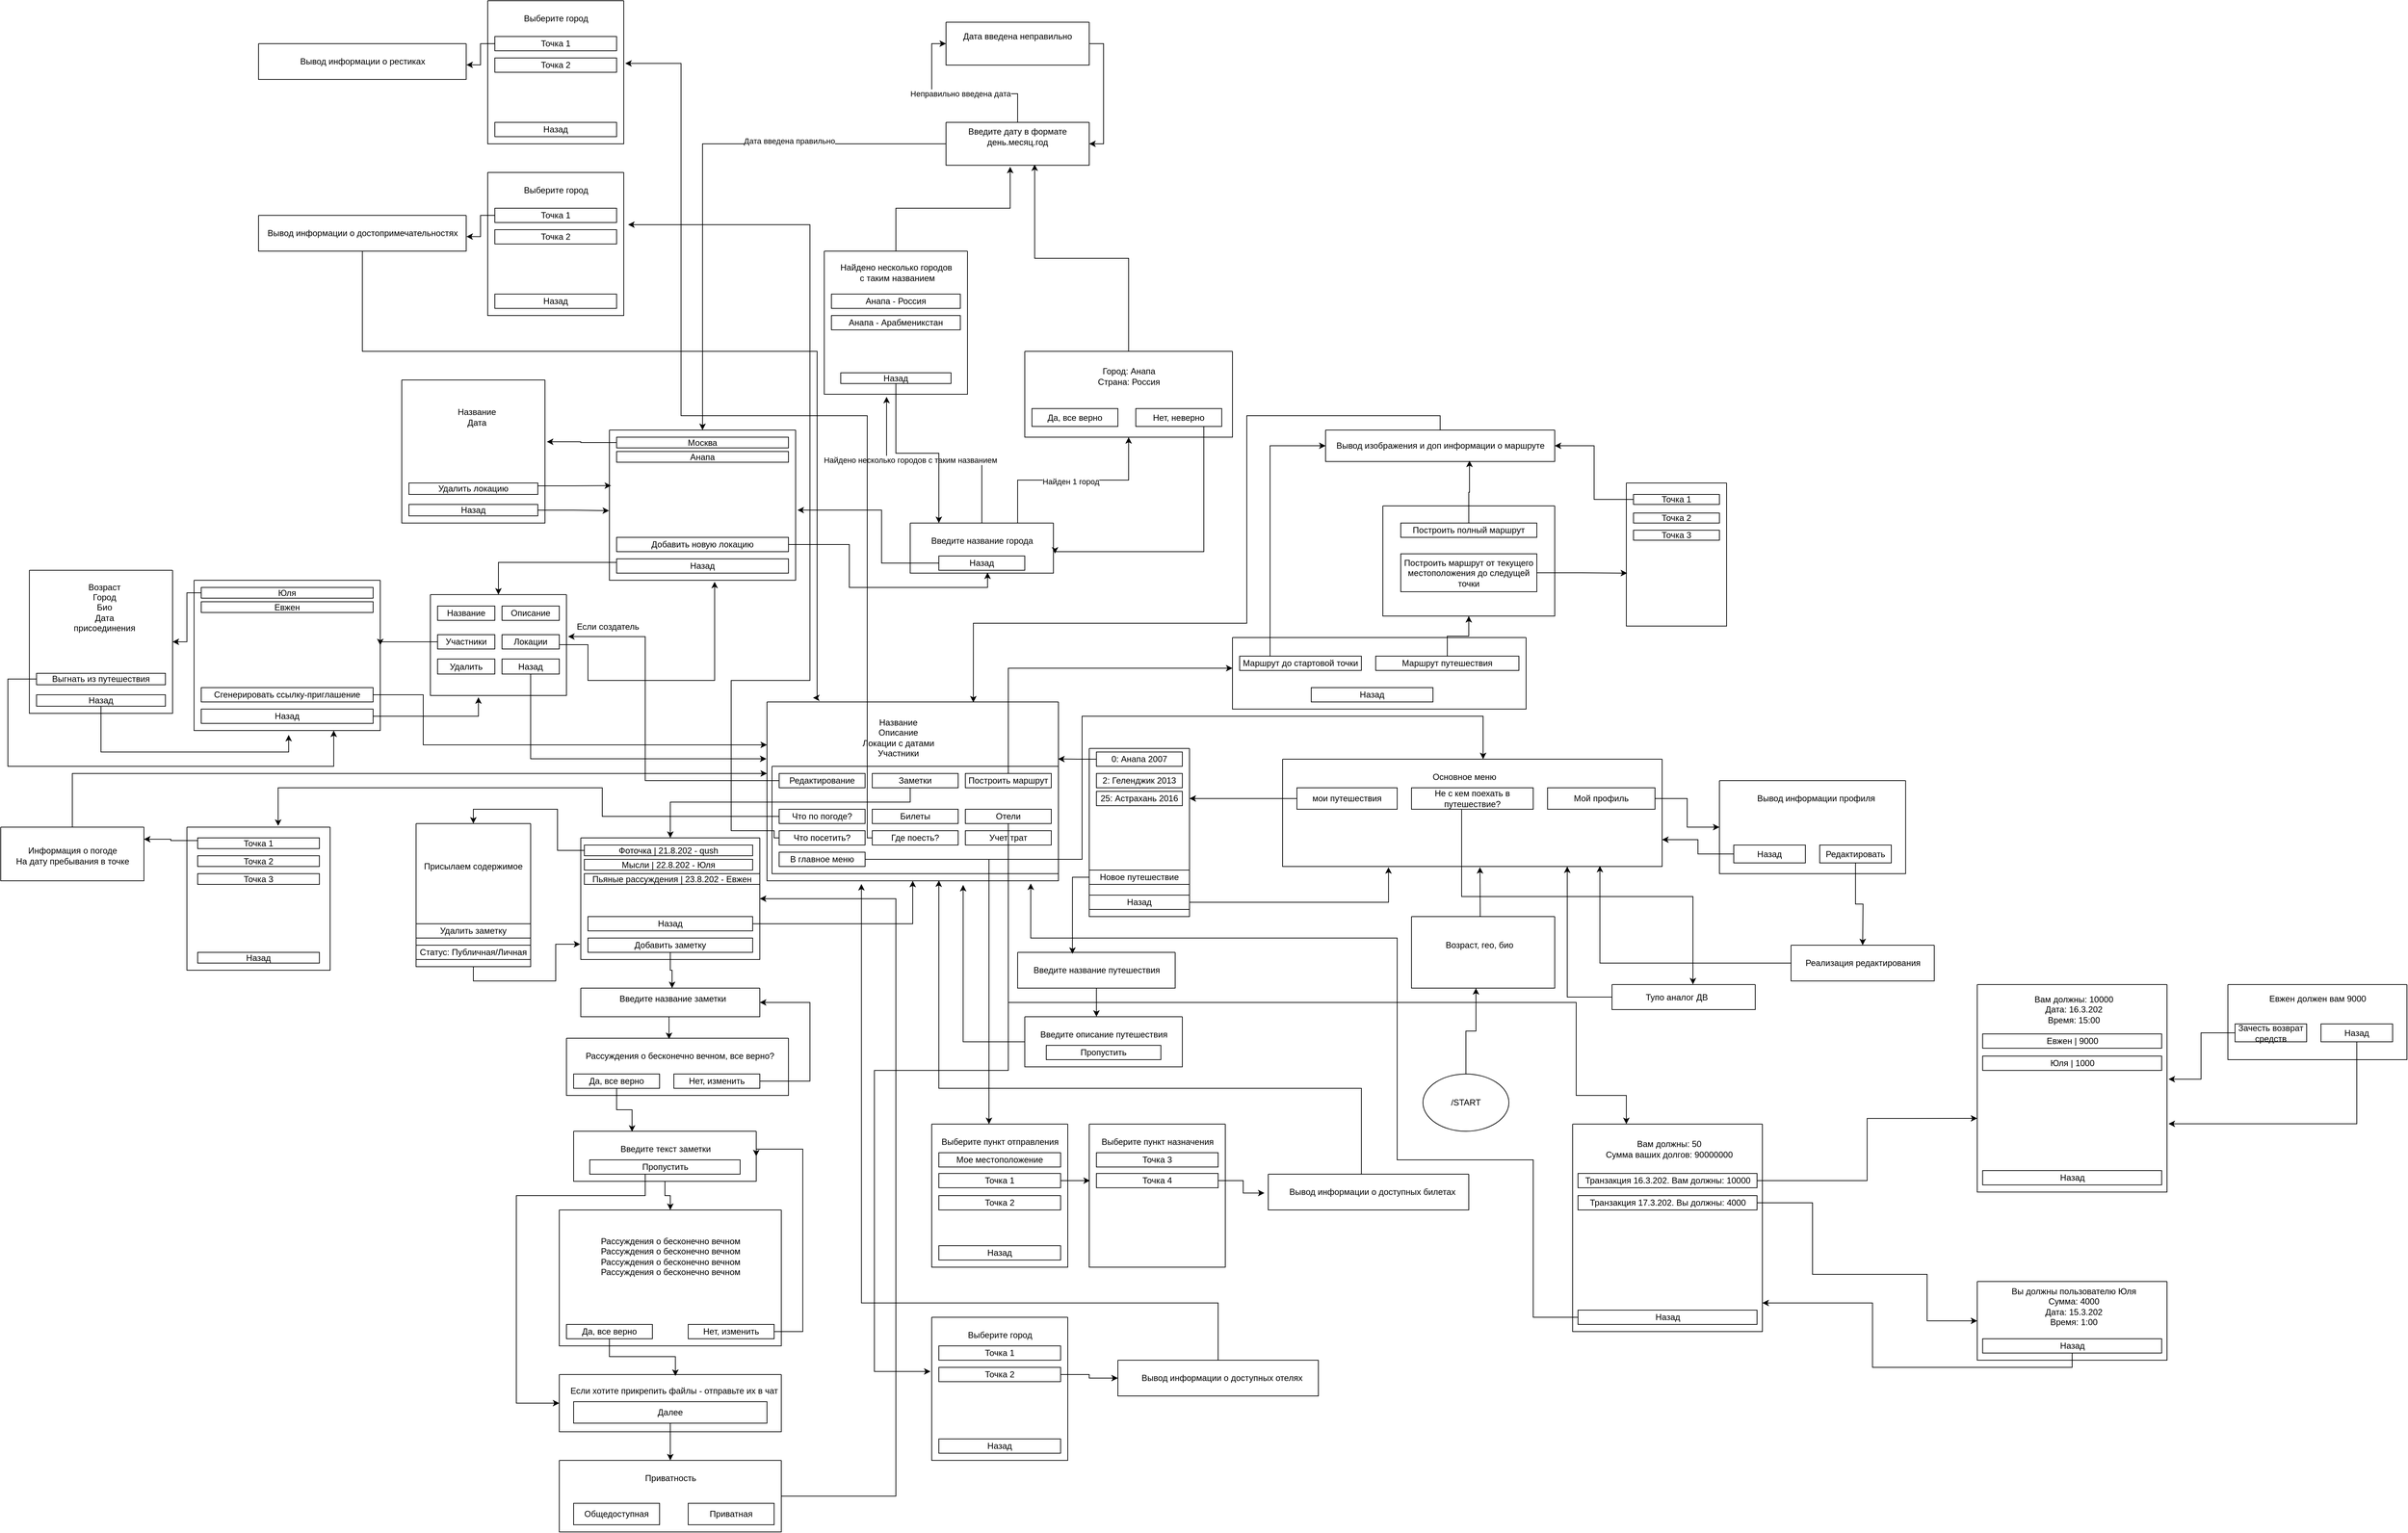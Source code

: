 <mxfile version="24.0.7" type="google">
  <diagram name="Страница — 1" id="hRUmVfC-Z7W2LVwgb6zH">
    <mxGraphModel grid="1" page="1" gridSize="10" guides="1" tooltips="1" connect="1" arrows="1" fold="1" pageScale="1" pageWidth="827" pageHeight="1169" background="none" math="0" shadow="0">
      <root>
        <mxCell id="0" />
        <mxCell id="1" parent="0" />
        <mxCell id="pUdO_X-viZQhKqzv7AG6-24" value="" style="swimlane;startSize=0;" vertex="1" parent="1">
          <mxGeometry x="-110" y="555" width="140" height="235" as="geometry">
            <mxRectangle x="-110" y="515" width="50" height="40" as="alternateBounds" />
          </mxGeometry>
        </mxCell>
        <mxCell id="pUdO_X-viZQhKqzv7AG6-18" value="0: Анапа 2007" style="rounded=0;whiteSpace=wrap;html=1;" vertex="1" parent="pUdO_X-viZQhKqzv7AG6-24">
          <mxGeometry x="10" y="5" width="120" height="20" as="geometry" />
        </mxCell>
        <mxCell id="pUdO_X-viZQhKqzv7AG6-19" value="2: Геленджик 2013" style="rounded=0;whiteSpace=wrap;html=1;" vertex="1" parent="pUdO_X-viZQhKqzv7AG6-24">
          <mxGeometry x="10" y="35" width="120" height="20" as="geometry" />
        </mxCell>
        <mxCell id="pUdO_X-viZQhKqzv7AG6-20" value="25: Астрахань 2016" style="rounded=0;whiteSpace=wrap;html=1;" vertex="1" parent="pUdO_X-viZQhKqzv7AG6-24">
          <mxGeometry x="10" y="60" width="120" height="20" as="geometry" />
        </mxCell>
        <mxCell id="pUdO_X-viZQhKqzv7AG6-21" value="Новое путешествие" style="rounded=0;whiteSpace=wrap;html=1;" vertex="1" parent="pUdO_X-viZQhKqzv7AG6-24">
          <mxGeometry y="170" width="140" height="20" as="geometry" />
        </mxCell>
        <mxCell id="Y1jiuAnIOMUWBtC2qkuk-11" value="Назад" style="rounded=0;whiteSpace=wrap;html=1;" vertex="1" parent="pUdO_X-viZQhKqzv7AG6-24">
          <mxGeometry y="205" width="140" height="20" as="geometry" />
        </mxCell>
        <mxCell id="pUdO_X-viZQhKqzv7AG6-25" value="" style="swimlane;startSize=0;" vertex="1" parent="1">
          <mxGeometry x="160" y="570" width="530" height="150" as="geometry" />
        </mxCell>
        <mxCell id="pUdO_X-viZQhKqzv7AG6-11" value="Основное меню" style="text;html=1;align=center;verticalAlign=middle;whiteSpace=wrap;rounded=0;" vertex="1" parent="pUdO_X-viZQhKqzv7AG6-25">
          <mxGeometry x="196" y="10" width="116" height="30" as="geometry" />
        </mxCell>
        <mxCell id="pUdO_X-viZQhKqzv7AG6-12" value="мои путешествия" style="rounded=0;whiteSpace=wrap;html=1;" vertex="1" parent="pUdO_X-viZQhKqzv7AG6-25">
          <mxGeometry x="20" y="40" width="140" height="30" as="geometry" />
        </mxCell>
        <mxCell id="Y1jiuAnIOMUWBtC2qkuk-231" value="Не с кем поехать в путешествие?" style="rounded=0;whiteSpace=wrap;html=1;" vertex="1" parent="pUdO_X-viZQhKqzv7AG6-25">
          <mxGeometry x="180" y="40" width="170" height="30" as="geometry" />
        </mxCell>
        <mxCell id="Y1jiuAnIOMUWBtC2qkuk-233" value="Мой профиль" style="rounded=0;whiteSpace=wrap;html=1;" vertex="1" parent="pUdO_X-viZQhKqzv7AG6-25">
          <mxGeometry x="370" y="40" width="150" height="30" as="geometry" />
        </mxCell>
        <mxCell id="pUdO_X-viZQhKqzv7AG6-27" style="edgeStyle=orthogonalEdgeStyle;rounded=0;orthogonalLoop=1;jettySize=auto;html=1;exitX=0;exitY=0.5;exitDx=0;exitDy=0;" edge="1" parent="1" source="pUdO_X-viZQhKqzv7AG6-12">
          <mxGeometry relative="1" as="geometry">
            <mxPoint x="30" y="625" as="targetPoint" />
            <Array as="points">
              <mxPoint x="30" y="625" />
            </Array>
          </mxGeometry>
        </mxCell>
        <mxCell id="pUdO_X-viZQhKqzv7AG6-28" style="edgeStyle=orthogonalEdgeStyle;rounded=0;orthogonalLoop=1;jettySize=auto;html=1;entryX=0.52;entryY=1.006;entryDx=0;entryDy=0;entryPerimeter=0;" edge="1" parent="1" target="pUdO_X-viZQhKqzv7AG6-25">
          <mxGeometry relative="1" as="geometry">
            <mxPoint x="436" y="790" as="sourcePoint" />
            <Array as="points">
              <mxPoint x="436" y="790" />
              <mxPoint x="436" y="719" />
            </Array>
          </mxGeometry>
        </mxCell>
        <mxCell id="pUdO_X-viZQhKqzv7AG6-30" value="" style="swimlane;startSize=0;" vertex="1" parent="1">
          <mxGeometry x="-560" y="490" width="407" height="250" as="geometry" />
        </mxCell>
        <mxCell id="RwuzUGmuqg0giwsgbTYw-1" value="Название&lt;div&gt;Описание&lt;/div&gt;&lt;div&gt;Локации с датами&lt;/div&gt;&lt;div&gt;Участники&lt;/div&gt;" style="text;html=1;align=center;verticalAlign=middle;whiteSpace=wrap;rounded=0;" vertex="1" parent="pUdO_X-viZQhKqzv7AG6-30">
          <mxGeometry x="7" y="10" width="353" height="80" as="geometry" />
        </mxCell>
        <mxCell id="RwuzUGmuqg0giwsgbTYw-2" value="" style="swimlane;startSize=0;" vertex="1" parent="pUdO_X-viZQhKqzv7AG6-30">
          <mxGeometry x="7" y="90" width="400" height="150" as="geometry" />
        </mxCell>
        <mxCell id="RwuzUGmuqg0giwsgbTYw-10" value="Редактирование" style="rounded=0;whiteSpace=wrap;html=1;" vertex="1" parent="RwuzUGmuqg0giwsgbTYw-2">
          <mxGeometry x="10" y="10" width="120" height="20" as="geometry" />
        </mxCell>
        <mxCell id="RwuzUGmuqg0giwsgbTYw-14" value="Заметки" style="rounded=0;whiteSpace=wrap;html=1;" vertex="1" parent="RwuzUGmuqg0giwsgbTYw-2">
          <mxGeometry x="140" y="10" width="120" height="20" as="geometry" />
        </mxCell>
        <mxCell id="Y1jiuAnIOMUWBtC2qkuk-2" value="Построить маршрут" style="rounded=0;whiteSpace=wrap;html=1;" vertex="1" parent="RwuzUGmuqg0giwsgbTYw-2">
          <mxGeometry x="270" y="10" width="120" height="20" as="geometry" />
        </mxCell>
        <mxCell id="Y1jiuAnIOMUWBtC2qkuk-13" value="В главное меню" style="rounded=0;whiteSpace=wrap;html=1;" vertex="1" parent="RwuzUGmuqg0giwsgbTYw-2">
          <mxGeometry x="10" y="120" width="120" height="20" as="geometry" />
        </mxCell>
        <mxCell id="Y1jiuAnIOMUWBtC2qkuk-145" value="Что по погоде?" style="rounded=0;whiteSpace=wrap;html=1;" vertex="1" parent="RwuzUGmuqg0giwsgbTYw-2">
          <mxGeometry x="10" y="60" width="120" height="20" as="geometry" />
        </mxCell>
        <mxCell id="Y1jiuAnIOMUWBtC2qkuk-158" value="Билеты" style="rounded=0;whiteSpace=wrap;html=1;" vertex="1" parent="RwuzUGmuqg0giwsgbTYw-2">
          <mxGeometry x="140" y="60" width="120" height="20" as="geometry" />
        </mxCell>
        <mxCell id="Y1jiuAnIOMUWBtC2qkuk-182" value="Отели" style="rounded=0;whiteSpace=wrap;html=1;" vertex="1" parent="RwuzUGmuqg0giwsgbTYw-2">
          <mxGeometry x="270" y="60" width="120" height="20" as="geometry" />
        </mxCell>
        <mxCell id="Y1jiuAnIOMUWBtC2qkuk-195" value="Что посетить?" style="rounded=0;whiteSpace=wrap;html=1;" vertex="1" parent="RwuzUGmuqg0giwsgbTYw-2">
          <mxGeometry x="10" y="90" width="120" height="20" as="geometry" />
        </mxCell>
        <mxCell id="Y1jiuAnIOMUWBtC2qkuk-196" value="Где поесть?" style="rounded=0;whiteSpace=wrap;html=1;" vertex="1" parent="RwuzUGmuqg0giwsgbTYw-2">
          <mxGeometry x="140" y="90" width="120" height="20" as="geometry" />
        </mxCell>
        <mxCell id="Y1jiuAnIOMUWBtC2qkuk-198" value="Учет трат" style="rounded=0;whiteSpace=wrap;html=1;" vertex="1" parent="RwuzUGmuqg0giwsgbTYw-2">
          <mxGeometry x="270" y="90" width="120" height="20" as="geometry" />
        </mxCell>
        <mxCell id="Y1jiuAnIOMUWBtC2qkuk-58" style="edgeStyle=orthogonalEdgeStyle;rounded=0;orthogonalLoop=1;jettySize=auto;html=1;exitX=1;exitY=0.5;exitDx=0;exitDy=0;" edge="1" parent="pUdO_X-viZQhKqzv7AG6-30">
          <mxGeometry relative="1" as="geometry">
            <mxPoint x="-550.01" y="-10" as="sourcePoint" />
            <mxPoint y="60" as="targetPoint" />
            <Array as="points">
              <mxPoint x="-480.01" y="-10" />
              <mxPoint x="-480.01" y="60" />
              <mxPoint x="-0.01" y="60" />
            </Array>
          </mxGeometry>
        </mxCell>
        <mxCell id="RwuzUGmuqg0giwsgbTYw-11" value="" style="swimlane;startSize=0;" vertex="1" parent="1">
          <mxGeometry x="-1030" y="340" width="190" height="141" as="geometry" />
        </mxCell>
        <mxCell id="RwuzUGmuqg0giwsgbTYw-7" value="Описание" style="rounded=0;whiteSpace=wrap;html=1;" vertex="1" parent="RwuzUGmuqg0giwsgbTYw-11">
          <mxGeometry x="100" y="16" width="80" height="20" as="geometry" />
        </mxCell>
        <mxCell id="RwuzUGmuqg0giwsgbTYw-3" value="Участники" style="rounded=0;whiteSpace=wrap;html=1;" vertex="1" parent="RwuzUGmuqg0giwsgbTYw-11">
          <mxGeometry x="10" y="56" width="80" height="20" as="geometry" />
        </mxCell>
        <mxCell id="RwuzUGmuqg0giwsgbTYw-6" value="Локации" style="rounded=0;whiteSpace=wrap;html=1;" vertex="1" parent="RwuzUGmuqg0giwsgbTYw-11">
          <mxGeometry x="100" y="56" width="80" height="20" as="geometry" />
        </mxCell>
        <mxCell id="RwuzUGmuqg0giwsgbTYw-4" value="Название" style="rounded=0;whiteSpace=wrap;html=1;" vertex="1" parent="RwuzUGmuqg0giwsgbTYw-11">
          <mxGeometry x="10" y="16" width="80" height="20" as="geometry" />
        </mxCell>
        <mxCell id="RwuzUGmuqg0giwsgbTYw-12" value="Удалить" style="rounded=0;whiteSpace=wrap;html=1;" vertex="1" parent="RwuzUGmuqg0giwsgbTYw-11">
          <mxGeometry x="10" y="90" width="80" height="21" as="geometry" />
        </mxCell>
        <mxCell id="Y1jiuAnIOMUWBtC2qkuk-9" value="Назад" style="rounded=0;whiteSpace=wrap;html=1;" vertex="1" parent="RwuzUGmuqg0giwsgbTYw-11">
          <mxGeometry x="100" y="90" width="80" height="21" as="geometry" />
        </mxCell>
        <mxCell id="RwuzUGmuqg0giwsgbTYw-15" value="" style="swimlane;startSize=0;" vertex="1" parent="1">
          <mxGeometry x="-820" y="680" width="250" height="170" as="geometry" />
        </mxCell>
        <mxCell id="RwuzUGmuqg0giwsgbTYw-20" value="Фоточка | 21.8.202 - qush" style="rounded=0;whiteSpace=wrap;html=1;" vertex="1" parent="RwuzUGmuqg0giwsgbTYw-15">
          <mxGeometry x="5" y="10" width="235" height="15" as="geometry" />
        </mxCell>
        <mxCell id="RwuzUGmuqg0giwsgbTYw-22" value="Мысли | 22.8.202 - Юля" style="rounded=0;whiteSpace=wrap;html=1;" vertex="1" parent="RwuzUGmuqg0giwsgbTYw-15">
          <mxGeometry x="5" y="30" width="235" height="15" as="geometry" />
        </mxCell>
        <mxCell id="RwuzUGmuqg0giwsgbTYw-23" value="Пьяные рассуждения | 23.8.202 - Евжен" style="rounded=0;whiteSpace=wrap;html=1;" vertex="1" parent="RwuzUGmuqg0giwsgbTYw-15">
          <mxGeometry x="5" y="50" width="245" height="15" as="geometry" />
        </mxCell>
        <mxCell id="RwuzUGmuqg0giwsgbTYw-24" value="Добавить заметку" style="rounded=0;whiteSpace=wrap;html=1;" vertex="1" parent="RwuzUGmuqg0giwsgbTYw-15">
          <mxGeometry x="10" y="140" width="230" height="20" as="geometry" />
        </mxCell>
        <mxCell id="Y1jiuAnIOMUWBtC2qkuk-5" value="Назад" style="rounded=0;whiteSpace=wrap;html=1;" vertex="1" parent="RwuzUGmuqg0giwsgbTYw-15">
          <mxGeometry x="10" y="110" width="230" height="20" as="geometry" />
        </mxCell>
        <mxCell id="RwuzUGmuqg0giwsgbTYw-21" style="edgeStyle=orthogonalEdgeStyle;rounded=0;orthogonalLoop=1;jettySize=auto;html=1;exitX=0.5;exitY=1;exitDx=0;exitDy=0;" edge="1" parent="1" source="RwuzUGmuqg0giwsgbTYw-14" target="RwuzUGmuqg0giwsgbTYw-15">
          <mxGeometry relative="1" as="geometry">
            <Array as="points">
              <mxPoint x="-360" y="630" />
              <mxPoint x="-695" y="630" />
            </Array>
          </mxGeometry>
        </mxCell>
        <mxCell id="RwuzUGmuqg0giwsgbTYw-25" value="" style="swimlane;startSize=0;" vertex="1" parent="1">
          <mxGeometry x="-1050" y="660" width="160" height="200" as="geometry" />
        </mxCell>
        <mxCell id="RwuzUGmuqg0giwsgbTYw-26" value="Присылаем содержимое" style="text;html=1;align=center;verticalAlign=middle;whiteSpace=wrap;rounded=0;" vertex="1" parent="RwuzUGmuqg0giwsgbTYw-25">
          <mxGeometry width="160" height="120" as="geometry" />
        </mxCell>
        <mxCell id="RwuzUGmuqg0giwsgbTYw-27" value="Удалить заметку" style="rounded=0;whiteSpace=wrap;html=1;" vertex="1" parent="RwuzUGmuqg0giwsgbTYw-25">
          <mxGeometry y="140" width="160" height="20" as="geometry" />
        </mxCell>
        <mxCell id="RwuzUGmuqg0giwsgbTYw-29" value="Статус: Публичная/Личная" style="rounded=0;whiteSpace=wrap;html=1;" vertex="1" parent="RwuzUGmuqg0giwsgbTYw-25">
          <mxGeometry y="170" width="160" height="20" as="geometry" />
        </mxCell>
        <mxCell id="RwuzUGmuqg0giwsgbTYw-30" style="edgeStyle=orthogonalEdgeStyle;rounded=0;orthogonalLoop=1;jettySize=auto;html=1;exitX=0;exitY=0.5;exitDx=0;exitDy=0;entryX=0.5;entryY=0;entryDx=0;entryDy=0;" edge="1" parent="1" source="RwuzUGmuqg0giwsgbTYw-20" target="RwuzUGmuqg0giwsgbTYw-26">
          <mxGeometry relative="1" as="geometry" />
        </mxCell>
        <mxCell id="RwuzUGmuqg0giwsgbTYw-57" style="edgeStyle=orthogonalEdgeStyle;rounded=0;orthogonalLoop=1;jettySize=auto;html=1;exitX=0.5;exitY=1;exitDx=0;exitDy=0;" edge="1" parent="1" source="RwuzUGmuqg0giwsgbTYw-32" target="RwuzUGmuqg0giwsgbTYw-53">
          <mxGeometry relative="1" as="geometry" />
        </mxCell>
        <mxCell id="RwuzUGmuqg0giwsgbTYw-32" value="" style="swimlane;startSize=0;" vertex="1" parent="1">
          <mxGeometry x="-830" y="1090" width="255" height="70" as="geometry" />
        </mxCell>
        <mxCell id="RwuzUGmuqg0giwsgbTYw-33" value="Введите текст заметки" style="text;html=1;align=center;verticalAlign=middle;resizable=0;points=[];autosize=1;strokeColor=none;fillColor=none;" vertex="1" parent="RwuzUGmuqg0giwsgbTYw-32">
          <mxGeometry x="52.5" y="10" width="150" height="30" as="geometry" />
        </mxCell>
        <mxCell id="RwuzUGmuqg0giwsgbTYw-59" value="Пропустить" style="rounded=0;whiteSpace=wrap;html=1;" vertex="1" parent="RwuzUGmuqg0giwsgbTYw-32">
          <mxGeometry x="22.5" y="40" width="210" height="20" as="geometry" />
        </mxCell>
        <mxCell id="RwuzUGmuqg0giwsgbTYw-40" value="" style="swimlane;startSize=0;" vertex="1" parent="1">
          <mxGeometry x="-820" y="890" width="250" height="40" as="geometry" />
        </mxCell>
        <mxCell id="RwuzUGmuqg0giwsgbTYw-41" value="Введите название заметки" style="text;html=1;align=center;verticalAlign=middle;resizable=0;points=[];autosize=1;strokeColor=none;fillColor=none;" vertex="1" parent="RwuzUGmuqg0giwsgbTYw-40">
          <mxGeometry x="42.5" width="170" height="30" as="geometry" />
        </mxCell>
        <mxCell id="RwuzUGmuqg0giwsgbTYw-42" value="" style="swimlane;startSize=0;" vertex="1" parent="1">
          <mxGeometry x="-840" y="960" width="310" height="80" as="geometry" />
        </mxCell>
        <mxCell id="RwuzUGmuqg0giwsgbTYw-43" value="Рассуждения о бесконечно вечном, все верно?" style="text;html=1;align=center;verticalAlign=middle;resizable=0;points=[];autosize=1;strokeColor=none;fillColor=none;" vertex="1" parent="RwuzUGmuqg0giwsgbTYw-42">
          <mxGeometry x="13" y="10" width="290" height="30" as="geometry" />
        </mxCell>
        <mxCell id="RwuzUGmuqg0giwsgbTYw-45" value="Да, все верно" style="rounded=0;whiteSpace=wrap;html=1;" vertex="1" parent="RwuzUGmuqg0giwsgbTYw-42">
          <mxGeometry x="10" y="50" width="120" height="20" as="geometry" />
        </mxCell>
        <mxCell id="RwuzUGmuqg0giwsgbTYw-46" value="Нет, изменить" style="rounded=0;whiteSpace=wrap;html=1;" vertex="1" parent="RwuzUGmuqg0giwsgbTYw-42">
          <mxGeometry x="150" y="50" width="120" height="20" as="geometry" />
        </mxCell>
        <mxCell id="RwuzUGmuqg0giwsgbTYw-47" style="edgeStyle=orthogonalEdgeStyle;rounded=0;orthogonalLoop=1;jettySize=auto;html=1;exitX=1;exitY=0.5;exitDx=0;exitDy=0;entryX=1;entryY=0.5;entryDx=0;entryDy=0;" edge="1" parent="1" source="RwuzUGmuqg0giwsgbTYw-46" target="RwuzUGmuqg0giwsgbTYw-40">
          <mxGeometry relative="1" as="geometry">
            <Array as="points">
              <mxPoint x="-500" y="1020" />
              <mxPoint x="-500" y="910" />
            </Array>
          </mxGeometry>
        </mxCell>
        <mxCell id="RwuzUGmuqg0giwsgbTYw-48" style="edgeStyle=orthogonalEdgeStyle;rounded=0;orthogonalLoop=1;jettySize=auto;html=1;exitX=0.5;exitY=1;exitDx=0;exitDy=0;entryX=0.32;entryY=0.009;entryDx=0;entryDy=0;entryPerimeter=0;" edge="1" parent="1" source="RwuzUGmuqg0giwsgbTYw-45" target="RwuzUGmuqg0giwsgbTYw-32">
          <mxGeometry relative="1" as="geometry" />
        </mxCell>
        <mxCell id="RwuzUGmuqg0giwsgbTYw-49" style="edgeStyle=orthogonalEdgeStyle;rounded=0;orthogonalLoop=1;jettySize=auto;html=1;exitX=0.5;exitY=1;exitDx=0;exitDy=0;" edge="1" parent="1" source="RwuzUGmuqg0giwsgbTYw-24" target="RwuzUGmuqg0giwsgbTYw-41">
          <mxGeometry relative="1" as="geometry" />
        </mxCell>
        <mxCell id="RwuzUGmuqg0giwsgbTYw-51" style="edgeStyle=orthogonalEdgeStyle;rounded=0;orthogonalLoop=1;jettySize=auto;html=1;exitX=0.5;exitY=1;exitDx=0;exitDy=0;entryX=0.462;entryY=0.015;entryDx=0;entryDy=0;entryPerimeter=0;" edge="1" parent="1" source="RwuzUGmuqg0giwsgbTYw-40" target="RwuzUGmuqg0giwsgbTYw-42">
          <mxGeometry relative="1" as="geometry" />
        </mxCell>
        <mxCell id="RwuzUGmuqg0giwsgbTYw-53" value="" style="swimlane;startSize=0;" vertex="1" parent="1">
          <mxGeometry x="-850" y="1200" width="310" height="190" as="geometry" />
        </mxCell>
        <mxCell id="RwuzUGmuqg0giwsgbTYw-54" value="Рассуждения о бесконечно вечном&lt;br&gt;Рассуждения о бесконечно вечном&lt;br&gt;Рассуждения о бесконечно вечном&lt;br&gt;Рассуждения о бесконечно вечном" style="text;html=1;align=center;verticalAlign=middle;resizable=0;points=[];autosize=1;strokeColor=none;fillColor=none;" vertex="1" parent="RwuzUGmuqg0giwsgbTYw-53">
          <mxGeometry x="45" y="30" width="220" height="70" as="geometry" />
        </mxCell>
        <mxCell id="RwuzUGmuqg0giwsgbTYw-55" value="Да, все верно" style="rounded=0;whiteSpace=wrap;html=1;" vertex="1" parent="RwuzUGmuqg0giwsgbTYw-53">
          <mxGeometry x="10" y="160" width="120" height="20" as="geometry" />
        </mxCell>
        <mxCell id="RwuzUGmuqg0giwsgbTYw-56" value="Нет, изменить" style="rounded=0;whiteSpace=wrap;html=1;" vertex="1" parent="RwuzUGmuqg0giwsgbTYw-53">
          <mxGeometry x="180" y="160" width="120" height="20" as="geometry" />
        </mxCell>
        <mxCell id="RwuzUGmuqg0giwsgbTYw-58" style="edgeStyle=orthogonalEdgeStyle;rounded=0;orthogonalLoop=1;jettySize=auto;html=1;exitX=1;exitY=0.5;exitDx=0;exitDy=0;entryX=1;entryY=0.5;entryDx=0;entryDy=0;" edge="1" parent="1" source="RwuzUGmuqg0giwsgbTYw-56" target="RwuzUGmuqg0giwsgbTYw-32">
          <mxGeometry relative="1" as="geometry">
            <Array as="points">
              <mxPoint x="-510" y="1370" />
              <mxPoint x="-510" y="1115" />
            </Array>
          </mxGeometry>
        </mxCell>
        <mxCell id="RwuzUGmuqg0giwsgbTYw-61" value="" style="swimlane;startSize=0;" vertex="1" parent="1">
          <mxGeometry x="-850" y="1430" width="310" height="80" as="geometry" />
        </mxCell>
        <mxCell id="RwuzUGmuqg0giwsgbTYw-63" value="Далее" style="whiteSpace=wrap;html=1;" vertex="1" parent="RwuzUGmuqg0giwsgbTYw-61">
          <mxGeometry x="20" y="38" width="270" height="30" as="geometry" />
        </mxCell>
        <mxCell id="RwuzUGmuqg0giwsgbTYw-62" value="Если хотите прикрепить файлы - отправьте их в чат" style="text;html=1;align=center;verticalAlign=middle;resizable=0;points=[];autosize=1;strokeColor=none;fillColor=none;" vertex="1" parent="1">
          <mxGeometry x="-845" y="1438" width="310" height="30" as="geometry" />
        </mxCell>
        <mxCell id="RwuzUGmuqg0giwsgbTYw-64" style="edgeStyle=orthogonalEdgeStyle;rounded=0;orthogonalLoop=1;jettySize=auto;html=1;exitX=0.5;exitY=1;exitDx=0;exitDy=0;entryX=0.523;entryY=0.025;entryDx=0;entryDy=0;entryPerimeter=0;" edge="1" parent="1" source="RwuzUGmuqg0giwsgbTYw-55" target="RwuzUGmuqg0giwsgbTYw-61">
          <mxGeometry relative="1" as="geometry" />
        </mxCell>
        <mxCell id="RwuzUGmuqg0giwsgbTYw-65" style="edgeStyle=orthogonalEdgeStyle;rounded=0;orthogonalLoop=1;jettySize=auto;html=1;exitX=0.5;exitY=1;exitDx=0;exitDy=0;entryX=0;entryY=0.5;entryDx=0;entryDy=0;" edge="1" parent="1" source="RwuzUGmuqg0giwsgbTYw-59" target="RwuzUGmuqg0giwsgbTYw-61">
          <mxGeometry relative="1" as="geometry">
            <Array as="points">
              <mxPoint x="-730" y="1150" />
              <mxPoint x="-730" y="1180" />
              <mxPoint x="-910" y="1180" />
              <mxPoint x="-910" y="1470" />
            </Array>
          </mxGeometry>
        </mxCell>
        <mxCell id="RwuzUGmuqg0giwsgbTYw-73" style="edgeStyle=orthogonalEdgeStyle;rounded=0;orthogonalLoop=1;jettySize=auto;html=1;exitX=1;exitY=0.5;exitDx=0;exitDy=0;entryX=1;entryY=0.5;entryDx=0;entryDy=0;" edge="1" parent="1" source="RwuzUGmuqg0giwsgbTYw-66" target="RwuzUGmuqg0giwsgbTYw-15">
          <mxGeometry relative="1" as="geometry">
            <mxPoint x="-250" y="1040" as="targetPoint" />
            <Array as="points">
              <mxPoint x="-380" y="1600" />
              <mxPoint x="-380" y="765" />
            </Array>
          </mxGeometry>
        </mxCell>
        <mxCell id="RwuzUGmuqg0giwsgbTYw-66" value="" style="swimlane;startSize=0;" vertex="1" parent="1">
          <mxGeometry x="-850" y="1550" width="310" height="100" as="geometry" />
        </mxCell>
        <mxCell id="RwuzUGmuqg0giwsgbTYw-67" value="Приватность" style="text;html=1;align=center;verticalAlign=middle;resizable=0;points=[];autosize=1;strokeColor=none;fillColor=none;" vertex="1" parent="RwuzUGmuqg0giwsgbTYw-66">
          <mxGeometry x="110" y="10" width="90" height="30" as="geometry" />
        </mxCell>
        <mxCell id="RwuzUGmuqg0giwsgbTYw-68" value="Общедоступная" style="whiteSpace=wrap;html=1;" vertex="1" parent="RwuzUGmuqg0giwsgbTYw-66">
          <mxGeometry x="20" y="60" width="120" height="30" as="geometry" />
        </mxCell>
        <mxCell id="RwuzUGmuqg0giwsgbTYw-69" value="Приватная" style="whiteSpace=wrap;html=1;" vertex="1" parent="RwuzUGmuqg0giwsgbTYw-66">
          <mxGeometry x="180" y="60" width="120" height="30" as="geometry" />
        </mxCell>
        <mxCell id="RwuzUGmuqg0giwsgbTYw-72" style="edgeStyle=orthogonalEdgeStyle;rounded=0;orthogonalLoop=1;jettySize=auto;html=1;exitX=0.5;exitY=1;exitDx=0;exitDy=0;entryX=0.5;entryY=0;entryDx=0;entryDy=0;" edge="1" parent="1" source="RwuzUGmuqg0giwsgbTYw-63" target="RwuzUGmuqg0giwsgbTYw-66">
          <mxGeometry relative="1" as="geometry" />
        </mxCell>
        <mxCell id="Y1jiuAnIOMUWBtC2qkuk-8" style="edgeStyle=orthogonalEdgeStyle;rounded=0;orthogonalLoop=1;jettySize=auto;html=1;exitX=1;exitY=0.5;exitDx=0;exitDy=0;entryX=0.5;entryY=1;entryDx=0;entryDy=0;" edge="1" parent="1" source="Y1jiuAnIOMUWBtC2qkuk-5" target="pUdO_X-viZQhKqzv7AG6-30">
          <mxGeometry relative="1" as="geometry" />
        </mxCell>
        <mxCell id="Y1jiuAnIOMUWBtC2qkuk-12" style="edgeStyle=orthogonalEdgeStyle;rounded=0;orthogonalLoop=1;jettySize=auto;html=1;exitX=1;exitY=0.5;exitDx=0;exitDy=0;entryX=0.279;entryY=1.007;entryDx=0;entryDy=0;entryPerimeter=0;" edge="1" parent="1" source="Y1jiuAnIOMUWBtC2qkuk-11" target="pUdO_X-viZQhKqzv7AG6-25">
          <mxGeometry relative="1" as="geometry" />
        </mxCell>
        <mxCell id="Y1jiuAnIOMUWBtC2qkuk-14" style="edgeStyle=orthogonalEdgeStyle;rounded=0;orthogonalLoop=1;jettySize=auto;html=1;exitX=1;exitY=0.5;exitDx=0;exitDy=0;" edge="1" parent="1" source="Y1jiuAnIOMUWBtC2qkuk-13">
          <mxGeometry relative="1" as="geometry">
            <mxPoint x="440" y="570" as="targetPoint" />
            <Array as="points">
              <mxPoint x="-120" y="710" />
              <mxPoint x="-120" y="510" />
              <mxPoint x="440" y="510" />
            </Array>
          </mxGeometry>
        </mxCell>
        <mxCell id="Y1jiuAnIOMUWBtC2qkuk-15" style="edgeStyle=orthogonalEdgeStyle;rounded=0;orthogonalLoop=1;jettySize=auto;html=1;exitX=0;exitY=0.5;exitDx=0;exitDy=0;entryX=1.012;entryY=0.416;entryDx=0;entryDy=0;entryPerimeter=0;" edge="1" parent="1" source="RwuzUGmuqg0giwsgbTYw-10" target="RwuzUGmuqg0giwsgbTYw-11">
          <mxGeometry relative="1" as="geometry">
            <Array as="points">
              <mxPoint x="-730" y="600" />
              <mxPoint x="-730" y="399" />
            </Array>
          </mxGeometry>
        </mxCell>
        <mxCell id="Y1jiuAnIOMUWBtC2qkuk-16" style="edgeStyle=orthogonalEdgeStyle;rounded=0;orthogonalLoop=1;jettySize=auto;html=1;exitX=0.5;exitY=1;exitDx=0;exitDy=0;entryX=-0.002;entryY=0.318;entryDx=0;entryDy=0;entryPerimeter=0;" edge="1" parent="1" source="Y1jiuAnIOMUWBtC2qkuk-9" target="pUdO_X-viZQhKqzv7AG6-30">
          <mxGeometry relative="1" as="geometry" />
        </mxCell>
        <mxCell id="Y1jiuAnIOMUWBtC2qkuk-17" value="Если создатель" style="text;html=1;align=center;verticalAlign=middle;whiteSpace=wrap;rounded=0;" vertex="1" parent="1">
          <mxGeometry x="-827" y="370" width="90" height="30" as="geometry" />
        </mxCell>
        <mxCell id="Y1jiuAnIOMUWBtC2qkuk-18" style="edgeStyle=orthogonalEdgeStyle;rounded=0;orthogonalLoop=1;jettySize=auto;html=1;exitX=0.5;exitY=1;exitDx=0;exitDy=0;entryX=-0.003;entryY=0.874;entryDx=0;entryDy=0;entryPerimeter=0;" edge="1" parent="1" source="RwuzUGmuqg0giwsgbTYw-25" target="RwuzUGmuqg0giwsgbTYw-15">
          <mxGeometry relative="1" as="geometry" />
        </mxCell>
        <mxCell id="Y1jiuAnIOMUWBtC2qkuk-20" value="" style="swimlane;startSize=0;" vertex="1" parent="1">
          <mxGeometry x="-1360" y="320" width="260" height="210" as="geometry" />
        </mxCell>
        <mxCell id="Y1jiuAnIOMUWBtC2qkuk-23" value="Юля" style="whiteSpace=wrap;html=1;" vertex="1" parent="Y1jiuAnIOMUWBtC2qkuk-20">
          <mxGeometry x="10" y="10" width="240" height="15" as="geometry" />
        </mxCell>
        <mxCell id="Y1jiuAnIOMUWBtC2qkuk-24" value="Евжен" style="whiteSpace=wrap;html=1;" vertex="1" parent="Y1jiuAnIOMUWBtC2qkuk-20">
          <mxGeometry x="10" y="30" width="240" height="15" as="geometry" />
        </mxCell>
        <mxCell id="Y1jiuAnIOMUWBtC2qkuk-25" value="Сгенерировать ссылку-приглашение" style="rounded=0;whiteSpace=wrap;html=1;" vertex="1" parent="Y1jiuAnIOMUWBtC2qkuk-20">
          <mxGeometry x="10" y="150" width="240" height="20" as="geometry" />
        </mxCell>
        <mxCell id="Y1jiuAnIOMUWBtC2qkuk-34" value="Назад" style="rounded=0;whiteSpace=wrap;html=1;" vertex="1" parent="Y1jiuAnIOMUWBtC2qkuk-20">
          <mxGeometry x="10" y="180" width="240" height="20" as="geometry" />
        </mxCell>
        <mxCell id="Y1jiuAnIOMUWBtC2qkuk-26" style="edgeStyle=orthogonalEdgeStyle;rounded=0;orthogonalLoop=1;jettySize=auto;html=1;exitX=0;exitY=0.5;exitDx=0;exitDy=0;entryX=1;entryY=0.432;entryDx=0;entryDy=0;entryPerimeter=0;" edge="1" parent="1" source="RwuzUGmuqg0giwsgbTYw-3" target="Y1jiuAnIOMUWBtC2qkuk-20">
          <mxGeometry relative="1" as="geometry">
            <Array as="points">
              <mxPoint x="-1100" y="406" />
            </Array>
          </mxGeometry>
        </mxCell>
        <mxCell id="Y1jiuAnIOMUWBtC2qkuk-27" value="" style="swimlane;startSize=0;" vertex="1" parent="1">
          <mxGeometry x="-1590" y="306" width="200" height="200" as="geometry" />
        </mxCell>
        <mxCell id="Y1jiuAnIOMUWBtC2qkuk-30" value="Возраст&lt;div&gt;Город&lt;/div&gt;&lt;div&gt;Био&lt;/div&gt;&lt;div&gt;Дата присоединения&lt;/div&gt;" style="text;html=1;align=center;verticalAlign=middle;whiteSpace=wrap;rounded=0;" vertex="1" parent="Y1jiuAnIOMUWBtC2qkuk-27">
          <mxGeometry x="50" y="4.75" width="110" height="93.5" as="geometry" />
        </mxCell>
        <mxCell id="Y1jiuAnIOMUWBtC2qkuk-31" value="Выгнать из путешествия" style="rounded=0;whiteSpace=wrap;html=1;" vertex="1" parent="Y1jiuAnIOMUWBtC2qkuk-27">
          <mxGeometry x="10" y="144" width="180" height="16" as="geometry" />
        </mxCell>
        <mxCell id="Y1jiuAnIOMUWBtC2qkuk-32" value="Назад" style="rounded=0;whiteSpace=wrap;html=1;" vertex="1" parent="Y1jiuAnIOMUWBtC2qkuk-27">
          <mxGeometry x="10" y="174" width="180" height="16" as="geometry" />
        </mxCell>
        <mxCell id="Y1jiuAnIOMUWBtC2qkuk-28" style="edgeStyle=orthogonalEdgeStyle;rounded=0;orthogonalLoop=1;jettySize=auto;html=1;exitX=0;exitY=0.5;exitDx=0;exitDy=0;" edge="1" parent="1" source="Y1jiuAnIOMUWBtC2qkuk-23" target="Y1jiuAnIOMUWBtC2qkuk-27">
          <mxGeometry relative="1" as="geometry" />
        </mxCell>
        <mxCell id="Y1jiuAnIOMUWBtC2qkuk-33" style="edgeStyle=orthogonalEdgeStyle;rounded=0;orthogonalLoop=1;jettySize=auto;html=1;exitX=0.5;exitY=1;exitDx=0;exitDy=0;entryX=0.508;entryY=1.029;entryDx=0;entryDy=0;entryPerimeter=0;" edge="1" parent="1" source="Y1jiuAnIOMUWBtC2qkuk-32" target="Y1jiuAnIOMUWBtC2qkuk-20">
          <mxGeometry relative="1" as="geometry">
            <Array as="points">
              <mxPoint x="-1490" y="560" />
              <mxPoint x="-1228" y="560" />
            </Array>
          </mxGeometry>
        </mxCell>
        <mxCell id="Y1jiuAnIOMUWBtC2qkuk-35" style="edgeStyle=orthogonalEdgeStyle;rounded=0;orthogonalLoop=1;jettySize=auto;html=1;exitX=1;exitY=0.5;exitDx=0;exitDy=0;entryX=0.353;entryY=1.018;entryDx=0;entryDy=0;entryPerimeter=0;" edge="1" parent="1" source="Y1jiuAnIOMUWBtC2qkuk-34" target="RwuzUGmuqg0giwsgbTYw-11">
          <mxGeometry relative="1" as="geometry" />
        </mxCell>
        <mxCell id="Y1jiuAnIOMUWBtC2qkuk-47" value="" style="swimlane;startSize=0;" vertex="1" parent="1">
          <mxGeometry x="-780" y="110" width="260" height="210" as="geometry" />
        </mxCell>
        <mxCell id="Y1jiuAnIOMUWBtC2qkuk-48" value="Москва" style="whiteSpace=wrap;html=1;" vertex="1" parent="Y1jiuAnIOMUWBtC2qkuk-47">
          <mxGeometry x="10" y="10" width="240" height="15" as="geometry" />
        </mxCell>
        <mxCell id="Y1jiuAnIOMUWBtC2qkuk-49" value="Анапа" style="whiteSpace=wrap;html=1;" vertex="1" parent="Y1jiuAnIOMUWBtC2qkuk-47">
          <mxGeometry x="10" y="30" width="240" height="15" as="geometry" />
        </mxCell>
        <mxCell id="Y1jiuAnIOMUWBtC2qkuk-50" value="Добавить новую локацию" style="rounded=0;whiteSpace=wrap;html=1;" vertex="1" parent="Y1jiuAnIOMUWBtC2qkuk-47">
          <mxGeometry x="10" y="150" width="240" height="20" as="geometry" />
        </mxCell>
        <mxCell id="Y1jiuAnIOMUWBtC2qkuk-51" value="Назад" style="rounded=0;whiteSpace=wrap;html=1;" vertex="1" parent="Y1jiuAnIOMUWBtC2qkuk-47">
          <mxGeometry x="10" y="180" width="240" height="20" as="geometry" />
        </mxCell>
        <mxCell id="Y1jiuAnIOMUWBtC2qkuk-52" style="edgeStyle=orthogonalEdgeStyle;rounded=0;orthogonalLoop=1;jettySize=auto;html=1;exitX=1;exitY=0.5;exitDx=0;exitDy=0;entryX=0.565;entryY=1.01;entryDx=0;entryDy=0;entryPerimeter=0;" edge="1" parent="1" source="RwuzUGmuqg0giwsgbTYw-6" target="Y1jiuAnIOMUWBtC2qkuk-47">
          <mxGeometry relative="1" as="geometry">
            <Array as="points">
              <mxPoint x="-850" y="410" />
              <mxPoint x="-810" y="410" />
              <mxPoint x="-810" y="460" />
              <mxPoint x="-633" y="460" />
            </Array>
          </mxGeometry>
        </mxCell>
        <mxCell id="Y1jiuAnIOMUWBtC2qkuk-53" style="edgeStyle=orthogonalEdgeStyle;rounded=0;orthogonalLoop=1;jettySize=auto;html=1;exitX=0;exitY=0.25;exitDx=0;exitDy=0;entryX=0.5;entryY=0;entryDx=0;entryDy=0;" edge="1" parent="1" source="Y1jiuAnIOMUWBtC2qkuk-51" target="RwuzUGmuqg0giwsgbTYw-11">
          <mxGeometry relative="1" as="geometry" />
        </mxCell>
        <mxCell id="Y1jiuAnIOMUWBtC2qkuk-59" value="" style="swimlane;startSize=0;" vertex="1" parent="1">
          <mxGeometry x="-1070" y="40" width="200" height="200" as="geometry" />
        </mxCell>
        <mxCell id="Y1jiuAnIOMUWBtC2qkuk-60" value="Название&lt;div&gt;Дата&lt;/div&gt;" style="text;html=1;align=center;verticalAlign=middle;whiteSpace=wrap;rounded=0;" vertex="1" parent="Y1jiuAnIOMUWBtC2qkuk-59">
          <mxGeometry x="50" y="4.75" width="110" height="93.5" as="geometry" />
        </mxCell>
        <mxCell id="Y1jiuAnIOMUWBtC2qkuk-61" value="Удалить локацию" style="rounded=0;whiteSpace=wrap;html=1;" vertex="1" parent="Y1jiuAnIOMUWBtC2qkuk-59">
          <mxGeometry x="10" y="144" width="180" height="16" as="geometry" />
        </mxCell>
        <mxCell id="Y1jiuAnIOMUWBtC2qkuk-62" value="Назад" style="rounded=0;whiteSpace=wrap;html=1;" vertex="1" parent="Y1jiuAnIOMUWBtC2qkuk-59">
          <mxGeometry x="10" y="174" width="180" height="16" as="geometry" />
        </mxCell>
        <mxCell id="Y1jiuAnIOMUWBtC2qkuk-63" style="edgeStyle=orthogonalEdgeStyle;rounded=0;orthogonalLoop=1;jettySize=auto;html=1;exitX=0;exitY=0.5;exitDx=0;exitDy=0;entryX=1.013;entryY=0.432;entryDx=0;entryDy=0;entryPerimeter=0;" edge="1" parent="1" source="Y1jiuAnIOMUWBtC2qkuk-48" target="Y1jiuAnIOMUWBtC2qkuk-59">
          <mxGeometry relative="1" as="geometry" />
        </mxCell>
        <mxCell id="Y1jiuAnIOMUWBtC2qkuk-64" style="edgeStyle=orthogonalEdgeStyle;rounded=0;orthogonalLoop=1;jettySize=auto;html=1;exitX=0;exitY=0.5;exitDx=0;exitDy=0;entryX=0.75;entryY=1;entryDx=0;entryDy=0;" edge="1" parent="1" source="Y1jiuAnIOMUWBtC2qkuk-31" target="Y1jiuAnIOMUWBtC2qkuk-20">
          <mxGeometry relative="1" as="geometry">
            <Array as="points">
              <mxPoint x="-1620" y="458" />
              <mxPoint x="-1620" y="580" />
              <mxPoint x="-1165" y="580" />
            </Array>
          </mxGeometry>
        </mxCell>
        <mxCell id="Y1jiuAnIOMUWBtC2qkuk-65" style="edgeStyle=orthogonalEdgeStyle;rounded=0;orthogonalLoop=1;jettySize=auto;html=1;exitX=1;exitY=0.25;exitDx=0;exitDy=0;entryX=0.009;entryY=0.37;entryDx=0;entryDy=0;entryPerimeter=0;" edge="1" parent="1" source="Y1jiuAnIOMUWBtC2qkuk-61" target="Y1jiuAnIOMUWBtC2qkuk-47">
          <mxGeometry relative="1" as="geometry" />
        </mxCell>
        <mxCell id="Y1jiuAnIOMUWBtC2qkuk-66" style="edgeStyle=orthogonalEdgeStyle;rounded=0;orthogonalLoop=1;jettySize=auto;html=1;exitX=1;exitY=0.5;exitDx=0;exitDy=0;entryX=-0.002;entryY=0.537;entryDx=0;entryDy=0;entryPerimeter=0;" edge="1" parent="1" source="Y1jiuAnIOMUWBtC2qkuk-62" target="Y1jiuAnIOMUWBtC2qkuk-47">
          <mxGeometry relative="1" as="geometry" />
        </mxCell>
        <mxCell id="Y1jiuAnIOMUWBtC2qkuk-76" style="edgeStyle=orthogonalEdgeStyle;rounded=0;orthogonalLoop=1;jettySize=auto;html=1;exitX=0.75;exitY=0;exitDx=0;exitDy=0;entryX=0.5;entryY=1;entryDx=0;entryDy=0;" edge="1" parent="1" source="Y1jiuAnIOMUWBtC2qkuk-67" target="Y1jiuAnIOMUWBtC2qkuk-71">
          <mxGeometry relative="1" as="geometry" />
        </mxCell>
        <mxCell id="Y1jiuAnIOMUWBtC2qkuk-77" value="Найден 1 город" style="edgeLabel;html=1;align=center;verticalAlign=middle;resizable=0;points=[];" vertex="1" connectable="0" parent="Y1jiuAnIOMUWBtC2qkuk-76">
          <mxGeometry x="-0.027" y="-2" relative="1" as="geometry">
            <mxPoint as="offset" />
          </mxGeometry>
        </mxCell>
        <mxCell id="Y1jiuAnIOMUWBtC2qkuk-67" value="" style="swimlane;startSize=0;" vertex="1" parent="1">
          <mxGeometry x="-360" y="240" width="200" height="70" as="geometry" />
        </mxCell>
        <mxCell id="Y1jiuAnIOMUWBtC2qkuk-68" value="Введите название города" style="text;html=1;align=center;verticalAlign=middle;resizable=0;points=[];autosize=1;strokeColor=none;fillColor=none;" vertex="1" parent="Y1jiuAnIOMUWBtC2qkuk-67">
          <mxGeometry x="15" y="10" width="170" height="30" as="geometry" />
        </mxCell>
        <mxCell id="Y1jiuAnIOMUWBtC2qkuk-81" value="Назад" style="whiteSpace=wrap;html=1;" vertex="1" parent="Y1jiuAnIOMUWBtC2qkuk-67">
          <mxGeometry x="40" y="46" width="120" height="20" as="geometry" />
        </mxCell>
        <mxCell id="Y1jiuAnIOMUWBtC2qkuk-70" style="edgeStyle=orthogonalEdgeStyle;rounded=0;orthogonalLoop=1;jettySize=auto;html=1;exitX=1;exitY=0.5;exitDx=0;exitDy=0;entryX=0.54;entryY=0.988;entryDx=0;entryDy=0;entryPerimeter=0;" edge="1" parent="1" source="Y1jiuAnIOMUWBtC2qkuk-50" target="Y1jiuAnIOMUWBtC2qkuk-67">
          <mxGeometry relative="1" as="geometry" />
        </mxCell>
        <mxCell id="Y1jiuAnIOMUWBtC2qkuk-71" value="" style="swimlane;startSize=0;" vertex="1" parent="1">
          <mxGeometry x="-200" width="290" height="120" as="geometry" />
        </mxCell>
        <mxCell id="Y1jiuAnIOMUWBtC2qkuk-78" value="Город: Анапа&lt;div&gt;Страна: Россия&lt;/div&gt;" style="text;html=1;align=center;verticalAlign=middle;resizable=0;points=[];autosize=1;strokeColor=none;fillColor=none;" vertex="1" parent="Y1jiuAnIOMUWBtC2qkuk-71">
          <mxGeometry x="90" y="15" width="110" height="40" as="geometry" />
        </mxCell>
        <mxCell id="Y1jiuAnIOMUWBtC2qkuk-79" value="Да, все верно" style="rounded=0;whiteSpace=wrap;html=1;" vertex="1" parent="Y1jiuAnIOMUWBtC2qkuk-71">
          <mxGeometry x="10" y="80" width="120" height="25" as="geometry" />
        </mxCell>
        <mxCell id="Y1jiuAnIOMUWBtC2qkuk-80" value="Нет, неверно" style="rounded=0;whiteSpace=wrap;html=1;" vertex="1" parent="Y1jiuAnIOMUWBtC2qkuk-71">
          <mxGeometry x="155" y="80" width="120" height="25" as="geometry" />
        </mxCell>
        <mxCell id="Y1jiuAnIOMUWBtC2qkuk-72" value="" style="swimlane;startSize=0;" vertex="1" parent="1">
          <mxGeometry x="-480" y="-140" width="200" height="200" as="geometry" />
        </mxCell>
        <mxCell id="Y1jiuAnIOMUWBtC2qkuk-84" value="Анапа - Россия&lt;span style=&quot;color: rgba(0, 0, 0, 0); font-family: monospace; font-size: 0px; text-align: start; text-wrap: nowrap;&quot;&gt;%3CmxGraphModel%3E%3Croot%3E%3CmxCell%20id%3D%220%22%2F%3E%3CmxCell%20id%3D%221%22%20parent%3D%220%22%2F%3E%3CmxCell%20id%3D%222%22%20value%3D%22%D0%94%D0%B0%2C%20%D0%B2%D1%81%D0%B5%20%D0%B2%D0%B5%D1%80%D0%BD%D0%BE%22%20style%3D%22rounded%3D0%3BwhiteSpace%3Dwrap%3Bhtml%3D1%3B%22%20vertex%3D%221%22%20parent%3D%221%22%3E%3CmxGeometry%20x%3D%22-190%22%20y%3D%2280%22%20width%3D%22120%22%20height%3D%2225%22%20as%3D%22geometry%22%2F%3E%3C%2FmxCell%3E%3C%2Froot%3E%3C%2FmxGraphModel%3E&lt;/span&gt;" style="rounded=0;whiteSpace=wrap;html=1;" vertex="1" parent="Y1jiuAnIOMUWBtC2qkuk-72">
          <mxGeometry x="10" y="60" width="180" height="20" as="geometry" />
        </mxCell>
        <mxCell id="Y1jiuAnIOMUWBtC2qkuk-85" value="Найдено несколько городов&lt;div&gt;&amp;nbsp;с таким названием&lt;/div&gt;" style="text;html=1;align=center;verticalAlign=middle;resizable=0;points=[];autosize=1;strokeColor=none;fillColor=none;" vertex="1" parent="Y1jiuAnIOMUWBtC2qkuk-72">
          <mxGeometry x="10" y="10" width="180" height="40" as="geometry" />
        </mxCell>
        <mxCell id="Y1jiuAnIOMUWBtC2qkuk-86" value="Анапа - Арабменикстан&lt;span style=&quot;color: rgba(0, 0, 0, 0); font-family: monospace; font-size: 0px; text-align: start; text-wrap: nowrap;&quot;&gt;%3CmxGraphModel%3E%3Croot%3E%3CmxCell%20id%3D%220%22%2F%3E%3CmxCell%20id%3D%221%22%20parent%3D%220%22%2F%3E%3CmxCell%20id%3D%222%22%20value%3D%22%D0%94%D0%B0%2C%20%D0%B2%D1%81%D0%B5%20%D0%B2%D0%B5%D1%80%D0%BD%D0%BE%22%20style%3D%22rounded%3D0%3BwhiteSpace%3Dwrap%3Bhtml%3D1%3B%22%20vertex%3D%221%22%20parent%3D%221%22%3E%3CmxGeometry%20x%3D%22-190%22%20y%3D%2280%22%20width%3D%22120%22%20height%3D%2225%22%20as%3D%22geometry%22%2F%3E%3C%2FmxCell%3E%3C%2Froot%3E%3C%2FmxGraphModel&lt;/span&gt;" style="rounded=0;whiteSpace=wrap;html=1;" vertex="1" parent="Y1jiuAnIOMUWBtC2qkuk-72">
          <mxGeometry x="10" y="90" width="180" height="20" as="geometry" />
        </mxCell>
        <mxCell id="Y1jiuAnIOMUWBtC2qkuk-87" value="Назад" style="rounded=0;whiteSpace=wrap;html=1;" vertex="1" parent="Y1jiuAnIOMUWBtC2qkuk-72">
          <mxGeometry x="23" y="170" width="154" height="15" as="geometry" />
        </mxCell>
        <mxCell id="Y1jiuAnIOMUWBtC2qkuk-74" style="edgeStyle=orthogonalEdgeStyle;rounded=0;orthogonalLoop=1;jettySize=auto;html=1;exitX=0.5;exitY=0;exitDx=0;exitDy=0;entryX=0.435;entryY=1.018;entryDx=0;entryDy=0;entryPerimeter=0;" edge="1" parent="1" source="Y1jiuAnIOMUWBtC2qkuk-67" target="Y1jiuAnIOMUWBtC2qkuk-72">
          <mxGeometry relative="1" as="geometry" />
        </mxCell>
        <mxCell id="Y1jiuAnIOMUWBtC2qkuk-75" value="Найдено несколько городов с таким названием" style="edgeLabel;html=1;align=center;verticalAlign=middle;resizable=0;points=[];" vertex="1" connectable="0" parent="Y1jiuAnIOMUWBtC2qkuk-74">
          <mxGeometry x="0.23" y="2" relative="1" as="geometry">
            <mxPoint as="offset" />
          </mxGeometry>
        </mxCell>
        <mxCell id="Y1jiuAnIOMUWBtC2qkuk-82" style="edgeStyle=orthogonalEdgeStyle;rounded=0;orthogonalLoop=1;jettySize=auto;html=1;exitX=0;exitY=0.5;exitDx=0;exitDy=0;entryX=1.01;entryY=0.533;entryDx=0;entryDy=0;entryPerimeter=0;" edge="1" parent="1" source="Y1jiuAnIOMUWBtC2qkuk-81" target="Y1jiuAnIOMUWBtC2qkuk-47">
          <mxGeometry relative="1" as="geometry">
            <Array as="points">
              <mxPoint x="-400" y="296" />
              <mxPoint x="-400" y="222" />
            </Array>
          </mxGeometry>
        </mxCell>
        <mxCell id="Y1jiuAnIOMUWBtC2qkuk-83" style="edgeStyle=orthogonalEdgeStyle;rounded=0;orthogonalLoop=1;jettySize=auto;html=1;exitX=0.5;exitY=1;exitDx=0;exitDy=0;entryX=1.011;entryY=0.609;entryDx=0;entryDy=0;entryPerimeter=0;" edge="1" parent="1" source="Y1jiuAnIOMUWBtC2qkuk-80" target="Y1jiuAnIOMUWBtC2qkuk-67">
          <mxGeometry relative="1" as="geometry">
            <Array as="points">
              <mxPoint x="50" y="105" />
              <mxPoint x="50" y="280" />
              <mxPoint x="-158" y="280" />
            </Array>
          </mxGeometry>
        </mxCell>
        <mxCell id="Y1jiuAnIOMUWBtC2qkuk-88" style="edgeStyle=orthogonalEdgeStyle;rounded=0;orthogonalLoop=1;jettySize=auto;html=1;exitX=0.5;exitY=1;exitDx=0;exitDy=0;entryX=0.2;entryY=0;entryDx=0;entryDy=0;entryPerimeter=0;" edge="1" parent="1" source="Y1jiuAnIOMUWBtC2qkuk-87" target="Y1jiuAnIOMUWBtC2qkuk-67">
          <mxGeometry relative="1" as="geometry" />
        </mxCell>
        <mxCell id="Y1jiuAnIOMUWBtC2qkuk-93" style="edgeStyle=orthogonalEdgeStyle;rounded=0;orthogonalLoop=1;jettySize=auto;html=1;exitX=0;exitY=0.5;exitDx=0;exitDy=0;entryX=0.5;entryY=0;entryDx=0;entryDy=0;" edge="1" parent="1" source="Y1jiuAnIOMUWBtC2qkuk-89" target="Y1jiuAnIOMUWBtC2qkuk-47">
          <mxGeometry relative="1" as="geometry" />
        </mxCell>
        <mxCell id="Y1jiuAnIOMUWBtC2qkuk-94" value="Дата введена правильно" style="edgeLabel;html=1;align=center;verticalAlign=middle;resizable=0;points=[];" vertex="1" connectable="0" parent="Y1jiuAnIOMUWBtC2qkuk-93">
          <mxGeometry x="-0.407" y="-4" relative="1" as="geometry">
            <mxPoint as="offset" />
          </mxGeometry>
        </mxCell>
        <mxCell id="Y1jiuAnIOMUWBtC2qkuk-100" style="edgeStyle=orthogonalEdgeStyle;rounded=0;orthogonalLoop=1;jettySize=auto;html=1;exitX=0.5;exitY=0;exitDx=0;exitDy=0;entryX=0;entryY=0.5;entryDx=0;entryDy=0;" edge="1" parent="1" source="Y1jiuAnIOMUWBtC2qkuk-89" target="Y1jiuAnIOMUWBtC2qkuk-98">
          <mxGeometry relative="1" as="geometry" />
        </mxCell>
        <mxCell id="Y1jiuAnIOMUWBtC2qkuk-101" value="Неправильно введена дата" style="edgeLabel;html=1;align=center;verticalAlign=middle;resizable=0;points=[];" vertex="1" connectable="0" parent="Y1jiuAnIOMUWBtC2qkuk-100">
          <mxGeometry x="-0.037" relative="1" as="geometry">
            <mxPoint as="offset" />
          </mxGeometry>
        </mxCell>
        <mxCell id="Y1jiuAnIOMUWBtC2qkuk-89" value="" style="swimlane;startSize=0;" vertex="1" parent="1">
          <mxGeometry x="-310" y="-320" width="200" height="60" as="geometry" />
        </mxCell>
        <mxCell id="Y1jiuAnIOMUWBtC2qkuk-90" value="Введите дату в формате день.месяц.год" style="text;html=1;align=center;verticalAlign=middle;whiteSpace=wrap;rounded=0;" vertex="1" parent="Y1jiuAnIOMUWBtC2qkuk-89">
          <mxGeometry x="10" y="10" width="180" height="20" as="geometry" />
        </mxCell>
        <mxCell id="Y1jiuAnIOMUWBtC2qkuk-91" style="edgeStyle=orthogonalEdgeStyle;rounded=0;orthogonalLoop=1;jettySize=auto;html=1;exitX=0.5;exitY=0;exitDx=0;exitDy=0;entryX=0.448;entryY=1.036;entryDx=0;entryDy=0;entryPerimeter=0;" edge="1" parent="1" source="Y1jiuAnIOMUWBtC2qkuk-72" target="Y1jiuAnIOMUWBtC2qkuk-89">
          <mxGeometry relative="1" as="geometry" />
        </mxCell>
        <mxCell id="Y1jiuAnIOMUWBtC2qkuk-92" style="edgeStyle=orthogonalEdgeStyle;rounded=0;orthogonalLoop=1;jettySize=auto;html=1;exitX=0.5;exitY=0;exitDx=0;exitDy=0;entryX=0.619;entryY=0.981;entryDx=0;entryDy=0;entryPerimeter=0;" edge="1" parent="1" source="Y1jiuAnIOMUWBtC2qkuk-71" target="Y1jiuAnIOMUWBtC2qkuk-89">
          <mxGeometry relative="1" as="geometry" />
        </mxCell>
        <mxCell id="Y1jiuAnIOMUWBtC2qkuk-102" style="edgeStyle=orthogonalEdgeStyle;rounded=0;orthogonalLoop=1;jettySize=auto;html=1;exitX=1;exitY=0.5;exitDx=0;exitDy=0;entryX=1;entryY=0.5;entryDx=0;entryDy=0;" edge="1" parent="1" source="Y1jiuAnIOMUWBtC2qkuk-98" target="Y1jiuAnIOMUWBtC2qkuk-89">
          <mxGeometry relative="1" as="geometry" />
        </mxCell>
        <mxCell id="Y1jiuAnIOMUWBtC2qkuk-98" value="" style="swimlane;startSize=0;" vertex="1" parent="1">
          <mxGeometry x="-310" y="-460" width="200" height="60" as="geometry" />
        </mxCell>
        <mxCell id="Y1jiuAnIOMUWBtC2qkuk-99" value="Дата введена неправильно" style="text;html=1;align=center;verticalAlign=middle;whiteSpace=wrap;rounded=0;" vertex="1" parent="Y1jiuAnIOMUWBtC2qkuk-98">
          <mxGeometry x="10" y="10" width="180" height="20" as="geometry" />
        </mxCell>
        <mxCell id="Y1jiuAnIOMUWBtC2qkuk-104" value="" style="swimlane;startSize=0;" vertex="1" parent="1">
          <mxGeometry x="-210" y="840" width="220" height="50" as="geometry" />
        </mxCell>
        <mxCell id="Y1jiuAnIOMUWBtC2qkuk-105" value="Введите название путешествия" style="text;html=1;align=center;verticalAlign=middle;resizable=0;points=[];autosize=1;strokeColor=none;fillColor=none;" vertex="1" parent="Y1jiuAnIOMUWBtC2qkuk-104">
          <mxGeometry x="10" y="10" width="200" height="30" as="geometry" />
        </mxCell>
        <mxCell id="Y1jiuAnIOMUWBtC2qkuk-106" value="" style="swimlane;startSize=0;" vertex="1" parent="1">
          <mxGeometry x="-200" y="930" width="220" height="70" as="geometry" />
        </mxCell>
        <mxCell id="Y1jiuAnIOMUWBtC2qkuk-107" value="Введите описание путешествия" style="text;html=1;align=center;verticalAlign=middle;resizable=0;points=[];autosize=1;strokeColor=none;fillColor=none;" vertex="1" parent="Y1jiuAnIOMUWBtC2qkuk-106">
          <mxGeometry x="10" y="10" width="200" height="30" as="geometry" />
        </mxCell>
        <mxCell id="Y1jiuAnIOMUWBtC2qkuk-110" value="Пропустить" style="whiteSpace=wrap;html=1;" vertex="1" parent="Y1jiuAnIOMUWBtC2qkuk-106">
          <mxGeometry x="30" y="40" width="160" height="20" as="geometry" />
        </mxCell>
        <mxCell id="Y1jiuAnIOMUWBtC2qkuk-111" style="edgeStyle=orthogonalEdgeStyle;rounded=0;orthogonalLoop=1;jettySize=auto;html=1;exitX=0;exitY=0.5;exitDx=0;exitDy=0;entryX=0.348;entryY=0.042;entryDx=0;entryDy=0;entryPerimeter=0;" edge="1" parent="1" source="pUdO_X-viZQhKqzv7AG6-21" target="Y1jiuAnIOMUWBtC2qkuk-104">
          <mxGeometry relative="1" as="geometry" />
        </mxCell>
        <mxCell id="Y1jiuAnIOMUWBtC2qkuk-114" style="edgeStyle=orthogonalEdgeStyle;rounded=0;orthogonalLoop=1;jettySize=auto;html=1;exitX=0.5;exitY=1;exitDx=0;exitDy=0;entryX=0.455;entryY=0;entryDx=0;entryDy=0;entryPerimeter=0;" edge="1" parent="1" source="Y1jiuAnIOMUWBtC2qkuk-104" target="Y1jiuAnIOMUWBtC2qkuk-106">
          <mxGeometry relative="1" as="geometry" />
        </mxCell>
        <mxCell id="Y1jiuAnIOMUWBtC2qkuk-116" style="edgeStyle=orthogonalEdgeStyle;rounded=0;orthogonalLoop=1;jettySize=auto;html=1;exitX=0;exitY=0.5;exitDx=0;exitDy=0;entryX=0.673;entryY=1.023;entryDx=0;entryDy=0;entryPerimeter=0;" edge="1" parent="1" source="Y1jiuAnIOMUWBtC2qkuk-106" target="pUdO_X-viZQhKqzv7AG6-30">
          <mxGeometry relative="1" as="geometry" />
        </mxCell>
        <mxCell id="Y1jiuAnIOMUWBtC2qkuk-117" style="edgeStyle=orthogonalEdgeStyle;rounded=0;orthogonalLoop=1;jettySize=auto;html=1;exitX=0;exitY=0.5;exitDx=0;exitDy=0;entryX=0.999;entryY=0.319;entryDx=0;entryDy=0;entryPerimeter=0;" edge="1" parent="1" source="pUdO_X-viZQhKqzv7AG6-18" target="pUdO_X-viZQhKqzv7AG6-30">
          <mxGeometry relative="1" as="geometry" />
        </mxCell>
        <mxCell id="Y1jiuAnIOMUWBtC2qkuk-118" value="" style="swimlane;startSize=0;" vertex="1" parent="1">
          <mxGeometry x="90" y="400" width="410" height="100" as="geometry" />
        </mxCell>
        <mxCell id="Y1jiuAnIOMUWBtC2qkuk-120" value="Маршрут до стартовой точки" style="rounded=0;whiteSpace=wrap;html=1;" vertex="1" parent="Y1jiuAnIOMUWBtC2qkuk-118">
          <mxGeometry x="10" y="26" width="170" height="20" as="geometry" />
        </mxCell>
        <mxCell id="Y1jiuAnIOMUWBtC2qkuk-121" value="Маршрут путешествия" style="rounded=0;whiteSpace=wrap;html=1;" vertex="1" parent="Y1jiuAnIOMUWBtC2qkuk-118">
          <mxGeometry x="200" y="26" width="200" height="20" as="geometry" />
        </mxCell>
        <mxCell id="Y1jiuAnIOMUWBtC2qkuk-153" value="Назад" style="rounded=0;whiteSpace=wrap;html=1;" vertex="1" parent="Y1jiuAnIOMUWBtC2qkuk-118">
          <mxGeometry x="110" y="70" width="170" height="20" as="geometry" />
        </mxCell>
        <mxCell id="Y1jiuAnIOMUWBtC2qkuk-123" style="edgeStyle=orthogonalEdgeStyle;rounded=0;orthogonalLoop=1;jettySize=auto;html=1;exitX=0.5;exitY=0;exitDx=0;exitDy=0;entryX=0;entryY=0.429;entryDx=0;entryDy=0;entryPerimeter=0;" edge="1" parent="1" source="Y1jiuAnIOMUWBtC2qkuk-2" target="Y1jiuAnIOMUWBtC2qkuk-118">
          <mxGeometry relative="1" as="geometry" />
        </mxCell>
        <mxCell id="Y1jiuAnIOMUWBtC2qkuk-124" value="" style="swimlane;startSize=0;" vertex="1" parent="1">
          <mxGeometry x="220" y="110" width="320" height="44" as="geometry" />
        </mxCell>
        <mxCell id="Y1jiuAnIOMUWBtC2qkuk-127" value="Вывод изображения и доп информации о маршруте" style="text;html=1;align=center;verticalAlign=middle;resizable=0;points=[];autosize=1;strokeColor=none;fillColor=none;" vertex="1" parent="Y1jiuAnIOMUWBtC2qkuk-124">
          <mxGeometry x="5" y="7" width="310" height="30" as="geometry" />
        </mxCell>
        <mxCell id="Y1jiuAnIOMUWBtC2qkuk-126" style="edgeStyle=orthogonalEdgeStyle;rounded=0;orthogonalLoop=1;jettySize=auto;html=1;exitX=0.25;exitY=0;exitDx=0;exitDy=0;entryX=0;entryY=0.5;entryDx=0;entryDy=0;" edge="1" parent="1" source="Y1jiuAnIOMUWBtC2qkuk-120" target="Y1jiuAnIOMUWBtC2qkuk-124">
          <mxGeometry relative="1" as="geometry" />
        </mxCell>
        <mxCell id="Y1jiuAnIOMUWBtC2qkuk-129" value="" style="swimlane;startSize=0;" vertex="1" parent="1">
          <mxGeometry x="300" y="216" width="240" height="154" as="geometry" />
        </mxCell>
        <mxCell id="Y1jiuAnIOMUWBtC2qkuk-130" value="Построить полный маршрут" style="whiteSpace=wrap;html=1;" vertex="1" parent="Y1jiuAnIOMUWBtC2qkuk-129">
          <mxGeometry x="25" y="24" width="190" height="20" as="geometry" />
        </mxCell>
        <mxCell id="Y1jiuAnIOMUWBtC2qkuk-131" value="Построить маршрут от текущего местоположения до следущей точки" style="whiteSpace=wrap;html=1;" vertex="1" parent="Y1jiuAnIOMUWBtC2qkuk-129">
          <mxGeometry x="25" y="67" width="190" height="53" as="geometry" />
        </mxCell>
        <mxCell id="Y1jiuAnIOMUWBtC2qkuk-132" style="edgeStyle=orthogonalEdgeStyle;rounded=0;orthogonalLoop=1;jettySize=auto;html=1;exitX=0.5;exitY=0;exitDx=0;exitDy=0;entryX=0.5;entryY=1;entryDx=0;entryDy=0;" edge="1" parent="1" source="Y1jiuAnIOMUWBtC2qkuk-121" target="Y1jiuAnIOMUWBtC2qkuk-129">
          <mxGeometry relative="1" as="geometry" />
        </mxCell>
        <mxCell id="Y1jiuAnIOMUWBtC2qkuk-133" style="edgeStyle=orthogonalEdgeStyle;rounded=0;orthogonalLoop=1;jettySize=auto;html=1;exitX=0.5;exitY=0;exitDx=0;exitDy=0;entryX=0.628;entryY=0.972;entryDx=0;entryDy=0;entryPerimeter=0;" edge="1" parent="1" source="Y1jiuAnIOMUWBtC2qkuk-130" target="Y1jiuAnIOMUWBtC2qkuk-124">
          <mxGeometry relative="1" as="geometry" />
        </mxCell>
        <mxCell id="Y1jiuAnIOMUWBtC2qkuk-135" value="" style="swimlane;startSize=0;" vertex="1" parent="1">
          <mxGeometry x="640" y="184" width="140" height="200" as="geometry" />
        </mxCell>
        <mxCell id="Y1jiuAnIOMUWBtC2qkuk-136" value="Точка 1" style="rounded=0;whiteSpace=wrap;html=1;" vertex="1" parent="Y1jiuAnIOMUWBtC2qkuk-135">
          <mxGeometry x="10" y="16" width="120" height="14" as="geometry" />
        </mxCell>
        <mxCell id="Y1jiuAnIOMUWBtC2qkuk-137" value="Точка 2" style="rounded=0;whiteSpace=wrap;html=1;" vertex="1" parent="Y1jiuAnIOMUWBtC2qkuk-135">
          <mxGeometry x="10" y="42" width="120" height="14" as="geometry" />
        </mxCell>
        <mxCell id="Y1jiuAnIOMUWBtC2qkuk-138" value="Точка 3" style="rounded=0;whiteSpace=wrap;html=1;" vertex="1" parent="Y1jiuAnIOMUWBtC2qkuk-135">
          <mxGeometry x="10" y="66" width="120" height="14" as="geometry" />
        </mxCell>
        <mxCell id="Y1jiuAnIOMUWBtC2qkuk-139" style="edgeStyle=orthogonalEdgeStyle;rounded=0;orthogonalLoop=1;jettySize=auto;html=1;exitX=1;exitY=0.5;exitDx=0;exitDy=0;entryX=0.008;entryY=0.63;entryDx=0;entryDy=0;entryPerimeter=0;" edge="1" parent="1" source="Y1jiuAnIOMUWBtC2qkuk-131" target="Y1jiuAnIOMUWBtC2qkuk-135">
          <mxGeometry relative="1" as="geometry" />
        </mxCell>
        <mxCell id="Y1jiuAnIOMUWBtC2qkuk-140" style="edgeStyle=orthogonalEdgeStyle;rounded=0;orthogonalLoop=1;jettySize=auto;html=1;exitX=0;exitY=0.5;exitDx=0;exitDy=0;entryX=1;entryY=0.5;entryDx=0;entryDy=0;" edge="1" parent="1" source="Y1jiuAnIOMUWBtC2qkuk-136" target="Y1jiuAnIOMUWBtC2qkuk-124">
          <mxGeometry relative="1" as="geometry" />
        </mxCell>
        <mxCell id="Y1jiuAnIOMUWBtC2qkuk-141" style="edgeStyle=orthogonalEdgeStyle;rounded=0;orthogonalLoop=1;jettySize=auto;html=1;exitX=0.5;exitY=0;exitDx=0;exitDy=0;entryX=0.708;entryY=0.003;entryDx=0;entryDy=0;entryPerimeter=0;" edge="1" parent="1" source="Y1jiuAnIOMUWBtC2qkuk-124" target="pUdO_X-viZQhKqzv7AG6-30">
          <mxGeometry relative="1" as="geometry">
            <Array as="points">
              <mxPoint x="380" y="90" />
              <mxPoint x="110" y="90" />
              <mxPoint x="110" y="380" />
              <mxPoint x="-272" y="380" />
            </Array>
          </mxGeometry>
        </mxCell>
        <mxCell id="Y1jiuAnIOMUWBtC2qkuk-146" value="" style="swimlane;startSize=0;" vertex="1" parent="1">
          <mxGeometry x="-1370" y="665" width="200" height="200" as="geometry" />
        </mxCell>
        <mxCell id="Y1jiuAnIOMUWBtC2qkuk-149" value="Точка 1" style="rounded=0;whiteSpace=wrap;html=1;" vertex="1" parent="Y1jiuAnIOMUWBtC2qkuk-146">
          <mxGeometry x="15" y="15" width="170" height="15" as="geometry" />
        </mxCell>
        <mxCell id="Y1jiuAnIOMUWBtC2qkuk-150" value="Точка 2" style="rounded=0;whiteSpace=wrap;html=1;" vertex="1" parent="Y1jiuAnIOMUWBtC2qkuk-146">
          <mxGeometry x="15" y="40" width="170" height="15" as="geometry" />
        </mxCell>
        <mxCell id="Y1jiuAnIOMUWBtC2qkuk-151" value="Точка 3" style="rounded=0;whiteSpace=wrap;html=1;" vertex="1" parent="Y1jiuAnIOMUWBtC2qkuk-146">
          <mxGeometry x="15" y="65" width="170" height="15" as="geometry" />
        </mxCell>
        <mxCell id="Y1jiuAnIOMUWBtC2qkuk-152" value="Назад" style="rounded=0;whiteSpace=wrap;html=1;" vertex="1" parent="Y1jiuAnIOMUWBtC2qkuk-146">
          <mxGeometry x="15" y="175" width="170" height="15" as="geometry" />
        </mxCell>
        <mxCell id="Y1jiuAnIOMUWBtC2qkuk-148" style="edgeStyle=orthogonalEdgeStyle;rounded=0;orthogonalLoop=1;jettySize=auto;html=1;exitX=0;exitY=0.5;exitDx=0;exitDy=0;entryX=0.637;entryY=-0.009;entryDx=0;entryDy=0;entryPerimeter=0;" edge="1" parent="1" source="Y1jiuAnIOMUWBtC2qkuk-145" target="Y1jiuAnIOMUWBtC2qkuk-146">
          <mxGeometry relative="1" as="geometry">
            <Array as="points">
              <mxPoint x="-790" y="650" />
              <mxPoint x="-790" y="610" />
              <mxPoint x="-1243" y="610" />
            </Array>
          </mxGeometry>
        </mxCell>
        <mxCell id="Y1jiuAnIOMUWBtC2qkuk-154" value="" style="swimlane;startSize=0;" vertex="1" parent="1">
          <mxGeometry x="-1630" y="665" width="200" height="75" as="geometry" />
        </mxCell>
        <mxCell id="Y1jiuAnIOMUWBtC2qkuk-156" value="Информация о погоде&lt;div&gt;На дату пребывания в точке&lt;/div&gt;" style="text;html=1;align=center;verticalAlign=middle;resizable=0;points=[];autosize=1;strokeColor=none;fillColor=none;" vertex="1" parent="Y1jiuAnIOMUWBtC2qkuk-154">
          <mxGeometry x="10" y="20" width="180" height="40" as="geometry" />
        </mxCell>
        <mxCell id="Y1jiuAnIOMUWBtC2qkuk-155" style="edgeStyle=orthogonalEdgeStyle;rounded=0;orthogonalLoop=1;jettySize=auto;html=1;exitX=0;exitY=0.25;exitDx=0;exitDy=0;entryX=1;entryY=0.225;entryDx=0;entryDy=0;entryPerimeter=0;" edge="1" parent="1" source="Y1jiuAnIOMUWBtC2qkuk-149" target="Y1jiuAnIOMUWBtC2qkuk-154">
          <mxGeometry relative="1" as="geometry" />
        </mxCell>
        <mxCell id="Y1jiuAnIOMUWBtC2qkuk-157" style="edgeStyle=orthogonalEdgeStyle;rounded=0;orthogonalLoop=1;jettySize=auto;html=1;exitX=0.5;exitY=0;exitDx=0;exitDy=0;" edge="1" parent="1" source="Y1jiuAnIOMUWBtC2qkuk-154">
          <mxGeometry relative="1" as="geometry">
            <mxPoint x="-560" y="590" as="targetPoint" />
            <Array as="points">
              <mxPoint x="-1530" y="590" />
              <mxPoint x="-560" y="590" />
            </Array>
          </mxGeometry>
        </mxCell>
        <mxCell id="Y1jiuAnIOMUWBtC2qkuk-159" value="" style="swimlane;startSize=0;" vertex="1" parent="1">
          <mxGeometry x="-330" y="1080" width="190" height="200" as="geometry" />
        </mxCell>
        <mxCell id="Y1jiuAnIOMUWBtC2qkuk-165" value="Выберите пункт отправления" style="text;html=1;align=center;verticalAlign=middle;resizable=0;points=[];autosize=1;strokeColor=none;fillColor=none;" vertex="1" parent="Y1jiuAnIOMUWBtC2qkuk-159">
          <mxGeometry y="10" width="190" height="30" as="geometry" />
        </mxCell>
        <mxCell id="Y1jiuAnIOMUWBtC2qkuk-167" value="Мое местоположение" style="whiteSpace=wrap;html=1;" vertex="1" parent="Y1jiuAnIOMUWBtC2qkuk-159">
          <mxGeometry x="10" y="40" width="170" height="20" as="geometry" />
        </mxCell>
        <mxCell id="Y1jiuAnIOMUWBtC2qkuk-168" value="Точка 1" style="whiteSpace=wrap;html=1;" vertex="1" parent="Y1jiuAnIOMUWBtC2qkuk-159">
          <mxGeometry x="10" y="69" width="170" height="20" as="geometry" />
        </mxCell>
        <mxCell id="Y1jiuAnIOMUWBtC2qkuk-169" value="Точка 2" style="whiteSpace=wrap;html=1;" vertex="1" parent="Y1jiuAnIOMUWBtC2qkuk-159">
          <mxGeometry x="10" y="100" width="170" height="20" as="geometry" />
        </mxCell>
        <mxCell id="Y1jiuAnIOMUWBtC2qkuk-170" value="Назад" style="whiteSpace=wrap;html=1;" vertex="1" parent="Y1jiuAnIOMUWBtC2qkuk-159">
          <mxGeometry x="10" y="170" width="170" height="20" as="geometry" />
        </mxCell>
        <mxCell id="Y1jiuAnIOMUWBtC2qkuk-161" style="edgeStyle=orthogonalEdgeStyle;rounded=0;orthogonalLoop=1;jettySize=auto;html=1;exitX=1;exitY=0.5;exitDx=0;exitDy=0;" edge="1" parent="1" source="Y1jiuAnIOMUWBtC2qkuk-13">
          <mxGeometry relative="1" as="geometry">
            <mxPoint x="-250" y="1080" as="targetPoint" />
            <Array as="points">
              <mxPoint x="-250" y="710" />
              <mxPoint x="-250" y="1080" />
            </Array>
          </mxGeometry>
        </mxCell>
        <mxCell id="Y1jiuAnIOMUWBtC2qkuk-171" value="" style="swimlane;startSize=0;" vertex="1" parent="1">
          <mxGeometry x="-110" y="1080" width="190" height="200" as="geometry" />
        </mxCell>
        <mxCell id="Y1jiuAnIOMUWBtC2qkuk-172" value="Выберите пункт назначения" style="text;html=1;align=center;verticalAlign=middle;resizable=0;points=[];autosize=1;strokeColor=none;fillColor=none;" vertex="1" parent="Y1jiuAnIOMUWBtC2qkuk-171">
          <mxGeometry x="5" y="10" width="180" height="30" as="geometry" />
        </mxCell>
        <mxCell id="Y1jiuAnIOMUWBtC2qkuk-174" value="Точка 3" style="whiteSpace=wrap;html=1;" vertex="1" parent="Y1jiuAnIOMUWBtC2qkuk-171">
          <mxGeometry x="10" y="40" width="170" height="20" as="geometry" />
        </mxCell>
        <mxCell id="Y1jiuAnIOMUWBtC2qkuk-175" value="Точка 4" style="whiteSpace=wrap;html=1;" vertex="1" parent="Y1jiuAnIOMUWBtC2qkuk-171">
          <mxGeometry x="10" y="69" width="170" height="20" as="geometry" />
        </mxCell>
        <mxCell id="Y1jiuAnIOMUWBtC2qkuk-177" style="edgeStyle=orthogonalEdgeStyle;rounded=0;orthogonalLoop=1;jettySize=auto;html=1;exitX=1;exitY=0.5;exitDx=0;exitDy=0;entryX=0.005;entryY=0.395;entryDx=0;entryDy=0;entryPerimeter=0;" edge="1" parent="1" source="Y1jiuAnIOMUWBtC2qkuk-168" target="Y1jiuAnIOMUWBtC2qkuk-171">
          <mxGeometry relative="1" as="geometry" />
        </mxCell>
        <mxCell id="Y1jiuAnIOMUWBtC2qkuk-178" value="" style="swimlane;startSize=0;" vertex="1" parent="1">
          <mxGeometry x="140" y="1150" width="280" height="50" as="geometry" />
        </mxCell>
        <mxCell id="Y1jiuAnIOMUWBtC2qkuk-179" value="Вывод информации о доступных билетах" style="text;html=1;align=center;verticalAlign=middle;resizable=0;points=[];autosize=1;strokeColor=none;fillColor=none;" vertex="1" parent="Y1jiuAnIOMUWBtC2qkuk-178">
          <mxGeometry x="15" y="10" width="260" height="30" as="geometry" />
        </mxCell>
        <mxCell id="Y1jiuAnIOMUWBtC2qkuk-180" style="edgeStyle=orthogonalEdgeStyle;rounded=0;orthogonalLoop=1;jettySize=auto;html=1;exitX=1;exitY=0.5;exitDx=0;exitDy=0;entryX=-0.019;entryY=0.527;entryDx=0;entryDy=0;entryPerimeter=0;" edge="1" parent="1" source="Y1jiuAnIOMUWBtC2qkuk-175" target="Y1jiuAnIOMUWBtC2qkuk-178">
          <mxGeometry relative="1" as="geometry" />
        </mxCell>
        <mxCell id="Y1jiuAnIOMUWBtC2qkuk-181" style="edgeStyle=orthogonalEdgeStyle;rounded=0;orthogonalLoop=1;jettySize=auto;html=1;exitX=0.5;exitY=0;exitDx=0;exitDy=0;entryX=0.59;entryY=0.998;entryDx=0;entryDy=0;entryPerimeter=0;" edge="1" parent="1" target="pUdO_X-viZQhKqzv7AG6-30">
          <mxGeometry relative="1" as="geometry">
            <mxPoint x="270" y="1150" as="sourcePoint" />
            <mxPoint x="-295.682" y="742.5" as="targetPoint" />
            <Array as="points">
              <mxPoint x="270" y="1030" />
              <mxPoint x="-320" y="1030" />
              <mxPoint x="-320" y="743" />
            </Array>
          </mxGeometry>
        </mxCell>
        <mxCell id="Y1jiuAnIOMUWBtC2qkuk-183" value="" style="swimlane;startSize=0;" vertex="1" parent="1">
          <mxGeometry x="-330" y="1350" width="190" height="200" as="geometry" />
        </mxCell>
        <mxCell id="Y1jiuAnIOMUWBtC2qkuk-184" value="Выберите город" style="text;html=1;align=center;verticalAlign=middle;resizable=0;points=[];autosize=1;strokeColor=none;fillColor=none;" vertex="1" parent="Y1jiuAnIOMUWBtC2qkuk-183">
          <mxGeometry x="40" y="10" width="110" height="30" as="geometry" />
        </mxCell>
        <mxCell id="Y1jiuAnIOMUWBtC2qkuk-186" value="Точка 1" style="whiteSpace=wrap;html=1;" vertex="1" parent="Y1jiuAnIOMUWBtC2qkuk-183">
          <mxGeometry x="10" y="40" width="170" height="20" as="geometry" />
        </mxCell>
        <mxCell id="Y1jiuAnIOMUWBtC2qkuk-187" value="Точка 2" style="whiteSpace=wrap;html=1;" vertex="1" parent="Y1jiuAnIOMUWBtC2qkuk-183">
          <mxGeometry x="10" y="70" width="170" height="20" as="geometry" />
        </mxCell>
        <mxCell id="Y1jiuAnIOMUWBtC2qkuk-188" value="Назад" style="whiteSpace=wrap;html=1;" vertex="1" parent="Y1jiuAnIOMUWBtC2qkuk-183">
          <mxGeometry x="10" y="170" width="170" height="20" as="geometry" />
        </mxCell>
        <mxCell id="Y1jiuAnIOMUWBtC2qkuk-189" style="edgeStyle=orthogonalEdgeStyle;rounded=0;orthogonalLoop=1;jettySize=auto;html=1;exitX=0.5;exitY=1;exitDx=0;exitDy=0;entryX=-0.009;entryY=0.379;entryDx=0;entryDy=0;entryPerimeter=0;" edge="1" parent="1" source="Y1jiuAnIOMUWBtC2qkuk-182" target="Y1jiuAnIOMUWBtC2qkuk-183">
          <mxGeometry relative="1" as="geometry">
            <Array as="points">
              <mxPoint x="-223" y="1005" />
              <mxPoint x="-410" y="1005" />
              <mxPoint x="-410" y="1426" />
            </Array>
          </mxGeometry>
        </mxCell>
        <mxCell id="Y1jiuAnIOMUWBtC2qkuk-190" value="" style="swimlane;startSize=0;" vertex="1" parent="1">
          <mxGeometry x="-70" y="1410" width="280" height="50" as="geometry" />
        </mxCell>
        <mxCell id="Y1jiuAnIOMUWBtC2qkuk-191" value="Вывод информации о доступных отелях" style="text;html=1;align=center;verticalAlign=middle;resizable=0;points=[];autosize=1;strokeColor=none;fillColor=none;" vertex="1" parent="Y1jiuAnIOMUWBtC2qkuk-190">
          <mxGeometry x="20" y="10" width="250" height="30" as="geometry" />
        </mxCell>
        <mxCell id="Y1jiuAnIOMUWBtC2qkuk-192" style="edgeStyle=orthogonalEdgeStyle;rounded=0;orthogonalLoop=1;jettySize=auto;html=1;exitX=1;exitY=0.5;exitDx=0;exitDy=0;entryX=0;entryY=0.5;entryDx=0;entryDy=0;" edge="1" parent="1" source="Y1jiuAnIOMUWBtC2qkuk-187" target="Y1jiuAnIOMUWBtC2qkuk-190">
          <mxGeometry relative="1" as="geometry" />
        </mxCell>
        <mxCell id="Y1jiuAnIOMUWBtC2qkuk-194" style="edgeStyle=orthogonalEdgeStyle;rounded=0;orthogonalLoop=1;jettySize=auto;html=1;exitX=0.5;exitY=0;exitDx=0;exitDy=0;entryX=0.324;entryY=1.018;entryDx=0;entryDy=0;entryPerimeter=0;" edge="1" parent="1" source="Y1jiuAnIOMUWBtC2qkuk-190" target="pUdO_X-viZQhKqzv7AG6-30">
          <mxGeometry relative="1" as="geometry">
            <Array as="points">
              <mxPoint x="70" y="1330" />
              <mxPoint x="-428" y="1330" />
            </Array>
          </mxGeometry>
        </mxCell>
        <mxCell id="Y1jiuAnIOMUWBtC2qkuk-199" value="" style="swimlane;startSize=0;" vertex="1" parent="1">
          <mxGeometry x="-950" y="-250" width="190" height="200" as="geometry" />
        </mxCell>
        <mxCell id="Y1jiuAnIOMUWBtC2qkuk-200" value="Выберите город" style="text;html=1;align=center;verticalAlign=middle;resizable=0;points=[];autosize=1;strokeColor=none;fillColor=none;" vertex="1" parent="Y1jiuAnIOMUWBtC2qkuk-199">
          <mxGeometry x="40" y="10" width="110" height="30" as="geometry" />
        </mxCell>
        <mxCell id="Y1jiuAnIOMUWBtC2qkuk-202" value="Точка 1" style="whiteSpace=wrap;html=1;" vertex="1" parent="Y1jiuAnIOMUWBtC2qkuk-199">
          <mxGeometry x="10" y="50" width="170" height="20" as="geometry" />
        </mxCell>
        <mxCell id="Y1jiuAnIOMUWBtC2qkuk-203" value="Точка 2" style="whiteSpace=wrap;html=1;" vertex="1" parent="Y1jiuAnIOMUWBtC2qkuk-199">
          <mxGeometry x="10" y="80" width="170" height="20" as="geometry" />
        </mxCell>
        <mxCell id="Y1jiuAnIOMUWBtC2qkuk-204" value="Назад" style="whiteSpace=wrap;html=1;" vertex="1" parent="Y1jiuAnIOMUWBtC2qkuk-199">
          <mxGeometry x="10" y="170" width="170" height="20" as="geometry" />
        </mxCell>
        <mxCell id="Y1jiuAnIOMUWBtC2qkuk-206" style="edgeStyle=orthogonalEdgeStyle;rounded=0;orthogonalLoop=1;jettySize=auto;html=1;exitX=0;exitY=0.5;exitDx=0;exitDy=0;entryX=1.032;entryY=0.365;entryDx=0;entryDy=0;entryPerimeter=0;" edge="1" parent="1" source="Y1jiuAnIOMUWBtC2qkuk-195" target="Y1jiuAnIOMUWBtC2qkuk-199">
          <mxGeometry relative="1" as="geometry">
            <Array as="points">
              <mxPoint x="-550" y="680" />
              <mxPoint x="-550" y="670" />
              <mxPoint x="-610" y="670" />
              <mxPoint x="-610" y="460" />
              <mxPoint x="-500" y="460" />
              <mxPoint x="-500" y="-177" />
            </Array>
          </mxGeometry>
        </mxCell>
        <mxCell id="Y1jiuAnIOMUWBtC2qkuk-208" value="" style="swimlane;startSize=0;" vertex="1" parent="1">
          <mxGeometry x="-1270" y="-190" width="290" height="50" as="geometry" />
        </mxCell>
        <mxCell id="Y1jiuAnIOMUWBtC2qkuk-209" value="Вывод информации о достопримечательностях" style="text;html=1;align=center;verticalAlign=middle;resizable=0;points=[];autosize=1;strokeColor=none;fillColor=none;" vertex="1" parent="Y1jiuAnIOMUWBtC2qkuk-208">
          <mxGeometry y="10" width="290" height="30" as="geometry" />
        </mxCell>
        <mxCell id="Y1jiuAnIOMUWBtC2qkuk-210" style="edgeStyle=orthogonalEdgeStyle;rounded=0;orthogonalLoop=1;jettySize=auto;html=1;exitX=0;exitY=0.5;exitDx=0;exitDy=0;entryX=1.001;entryY=0.593;entryDx=0;entryDy=0;entryPerimeter=0;" edge="1" parent="1" source="Y1jiuAnIOMUWBtC2qkuk-202" target="Y1jiuAnIOMUWBtC2qkuk-208">
          <mxGeometry relative="1" as="geometry" />
        </mxCell>
        <mxCell id="Y1jiuAnIOMUWBtC2qkuk-211" style="edgeStyle=orthogonalEdgeStyle;rounded=0;orthogonalLoop=1;jettySize=auto;html=1;exitX=0.5;exitY=1;exitDx=0;exitDy=0;entryX=0.158;entryY=-0.023;entryDx=0;entryDy=0;entryPerimeter=0;" edge="1" parent="1" source="Y1jiuAnIOMUWBtC2qkuk-208" target="pUdO_X-viZQhKqzv7AG6-30">
          <mxGeometry relative="1" as="geometry">
            <Array as="points">
              <mxPoint x="-1125" />
              <mxPoint x="-490" />
              <mxPoint x="-490" y="484" />
            </Array>
          </mxGeometry>
        </mxCell>
        <mxCell id="Y1jiuAnIOMUWBtC2qkuk-221" value="" style="swimlane;startSize=0;" vertex="1" parent="1">
          <mxGeometry x="-950" y="-490" width="190" height="200" as="geometry" />
        </mxCell>
        <mxCell id="Y1jiuAnIOMUWBtC2qkuk-222" value="Выберите город" style="text;html=1;align=center;verticalAlign=middle;resizable=0;points=[];autosize=1;strokeColor=none;fillColor=none;" vertex="1" parent="Y1jiuAnIOMUWBtC2qkuk-221">
          <mxGeometry x="40" y="10" width="110" height="30" as="geometry" />
        </mxCell>
        <mxCell id="Y1jiuAnIOMUWBtC2qkuk-223" value="Точка 1" style="whiteSpace=wrap;html=1;" vertex="1" parent="Y1jiuAnIOMUWBtC2qkuk-221">
          <mxGeometry x="10" y="50" width="170" height="20" as="geometry" />
        </mxCell>
        <mxCell id="Y1jiuAnIOMUWBtC2qkuk-224" value="Точка 2" style="whiteSpace=wrap;html=1;" vertex="1" parent="Y1jiuAnIOMUWBtC2qkuk-221">
          <mxGeometry x="10" y="80" width="170" height="20" as="geometry" />
        </mxCell>
        <mxCell id="Y1jiuAnIOMUWBtC2qkuk-225" value="Назад" style="whiteSpace=wrap;html=1;" vertex="1" parent="Y1jiuAnIOMUWBtC2qkuk-221">
          <mxGeometry x="10" y="170" width="170" height="20" as="geometry" />
        </mxCell>
        <mxCell id="Y1jiuAnIOMUWBtC2qkuk-226" value="" style="swimlane;startSize=0;" vertex="1" parent="1">
          <mxGeometry x="-1270" y="-430" width="290" height="50" as="geometry" />
        </mxCell>
        <mxCell id="Y1jiuAnIOMUWBtC2qkuk-227" value="Вывод информации о рестиках" style="text;html=1;align=center;verticalAlign=middle;resizable=0;points=[];autosize=1;strokeColor=none;fillColor=none;" vertex="1" parent="Y1jiuAnIOMUWBtC2qkuk-226">
          <mxGeometry x="45" y="10" width="200" height="30" as="geometry" />
        </mxCell>
        <mxCell id="Y1jiuAnIOMUWBtC2qkuk-228" style="edgeStyle=orthogonalEdgeStyle;rounded=0;orthogonalLoop=1;jettySize=auto;html=1;exitX=0;exitY=0.5;exitDx=0;exitDy=0;entryX=1.001;entryY=0.593;entryDx=0;entryDy=0;entryPerimeter=0;" edge="1" parent="1" source="Y1jiuAnIOMUWBtC2qkuk-223" target="Y1jiuAnIOMUWBtC2qkuk-226">
          <mxGeometry relative="1" as="geometry" />
        </mxCell>
        <mxCell id="Y1jiuAnIOMUWBtC2qkuk-230" style="edgeStyle=orthogonalEdgeStyle;rounded=0;orthogonalLoop=1;jettySize=auto;html=1;exitX=0;exitY=0.5;exitDx=0;exitDy=0;entryX=1.011;entryY=0.438;entryDx=0;entryDy=0;entryPerimeter=0;" edge="1" parent="1" source="Y1jiuAnIOMUWBtC2qkuk-196" target="Y1jiuAnIOMUWBtC2qkuk-221">
          <mxGeometry relative="1" as="geometry">
            <Array as="points">
              <mxPoint x="-420" y="680" />
              <mxPoint x="-420" y="90" />
              <mxPoint x="-680" y="90" />
              <mxPoint x="-680" y="-402" />
            </Array>
          </mxGeometry>
        </mxCell>
        <mxCell id="Y1jiuAnIOMUWBtC2qkuk-235" value="" style="swimlane;startSize=0;" vertex="1" parent="1">
          <mxGeometry x="770" y="600" width="260" height="130" as="geometry" />
        </mxCell>
        <mxCell id="Y1jiuAnIOMUWBtC2qkuk-236" value="Вывод информации профиля" style="text;html=1;align=center;verticalAlign=middle;whiteSpace=wrap;rounded=0;" vertex="1" parent="Y1jiuAnIOMUWBtC2qkuk-235">
          <mxGeometry x="20" y="10" width="230" height="30" as="geometry" />
        </mxCell>
        <mxCell id="Y1jiuAnIOMUWBtC2qkuk-237" value="Назад&lt;span style=&quot;color: rgba(0, 0, 0, 0); font-family: monospace; font-size: 0px; text-align: start; text-wrap: nowrap;&quot;&gt;%3CmxGraphModel%3E%3Croot%3E%3CmxCell%20id%3D%220%22%2F%3E%3CmxCell%20id%3D%221%22%20parent%3D%220%22%2F%3E%3CmxCell%20id%3D%222%22%20value%3D%22%D0%9D%D0%B5%20%D1%81%20%D0%BA%D0%B5%D0%BC%20%D0%BF%D0%BE%D0%B5%D1%85%D0%B0%D1%82%D1%8C%20%D0%B2%20%D0%BF%D1%83%D1%82%D0%B5%D1%88%D0%B5%D1%81%D1%82%D0%B2%D0%B8%D0%B5%3F%22%20style%3D%22rounded%3D0%3BwhiteSpace%3Dwrap%3Bhtml%3D1%3B%22%20vertex%3D%221%22%20parent%3D%221%22%3E%3CmxGeometry%20x%3D%22340%22%20y%3D%22610%22%20width%3D%22170%22%20height%3D%2230%22%20as%3D%22geometry%22%2F%3E%3C%2FmxCell%3E%3C%2Froot%3E%3C%2FmxGraphModel%3E&lt;/span&gt;" style="rounded=0;whiteSpace=wrap;html=1;" vertex="1" parent="Y1jiuAnIOMUWBtC2qkuk-235">
          <mxGeometry x="20" y="90" width="100" height="25" as="geometry" />
        </mxCell>
        <mxCell id="Y1jiuAnIOMUWBtC2qkuk-241" value="Редактировать" style="rounded=0;whiteSpace=wrap;html=1;" vertex="1" parent="Y1jiuAnIOMUWBtC2qkuk-235">
          <mxGeometry x="140" y="90" width="100" height="25" as="geometry" />
        </mxCell>
        <mxCell id="Y1jiuAnIOMUWBtC2qkuk-234" style="edgeStyle=orthogonalEdgeStyle;rounded=0;orthogonalLoop=1;jettySize=auto;html=1;exitX=1;exitY=0.5;exitDx=0;exitDy=0;entryX=0;entryY=0.5;entryDx=0;entryDy=0;" edge="1" parent="1" source="Y1jiuAnIOMUWBtC2qkuk-233" target="Y1jiuAnIOMUWBtC2qkuk-235">
          <mxGeometry relative="1" as="geometry">
            <mxPoint x="780" y="625.043" as="targetPoint" />
          </mxGeometry>
        </mxCell>
        <mxCell id="Y1jiuAnIOMUWBtC2qkuk-242" style="edgeStyle=orthogonalEdgeStyle;rounded=0;orthogonalLoop=1;jettySize=auto;html=1;exitX=0;exitY=0.5;exitDx=0;exitDy=0;entryX=1;entryY=0.75;entryDx=0;entryDy=0;" edge="1" parent="1" source="Y1jiuAnIOMUWBtC2qkuk-237" target="pUdO_X-viZQhKqzv7AG6-25">
          <mxGeometry relative="1" as="geometry" />
        </mxCell>
        <mxCell id="Y1jiuAnIOMUWBtC2qkuk-243" style="edgeStyle=orthogonalEdgeStyle;rounded=0;orthogonalLoop=1;jettySize=auto;html=1;exitX=0.5;exitY=1;exitDx=0;exitDy=0;entryX=0.5;entryY=0;entryDx=0;entryDy=0;" edge="1" parent="1" source="Y1jiuAnIOMUWBtC2qkuk-241">
          <mxGeometry relative="1" as="geometry">
            <mxPoint x="970" y="830" as="targetPoint" />
          </mxGeometry>
        </mxCell>
        <mxCell id="Y1jiuAnIOMUWBtC2qkuk-245" value="" style="swimlane;startSize=0;" vertex="1" parent="1">
          <mxGeometry x="870" y="830" width="200" height="50" as="geometry" />
        </mxCell>
        <mxCell id="Y1jiuAnIOMUWBtC2qkuk-246" value="Реализация редактирования" style="text;html=1;align=center;verticalAlign=middle;resizable=0;points=[];autosize=1;strokeColor=none;fillColor=none;" vertex="1" parent="Y1jiuAnIOMUWBtC2qkuk-245">
          <mxGeometry x="10" y="10" width="180" height="30" as="geometry" />
        </mxCell>
        <mxCell id="Y1jiuAnIOMUWBtC2qkuk-247" style="edgeStyle=orthogonalEdgeStyle;rounded=0;orthogonalLoop=1;jettySize=auto;html=1;exitX=0;exitY=0.5;exitDx=0;exitDy=0;entryX=0.836;entryY=0.994;entryDx=0;entryDy=0;entryPerimeter=0;" edge="1" parent="1" source="Y1jiuAnIOMUWBtC2qkuk-245" target="pUdO_X-viZQhKqzv7AG6-25">
          <mxGeometry relative="1" as="geometry" />
        </mxCell>
        <mxCell id="Y1jiuAnIOMUWBtC2qkuk-248" value="" style="swimlane;startSize=0;" vertex="1" parent="1">
          <mxGeometry x="340" y="790" width="200" height="100" as="geometry" />
        </mxCell>
        <mxCell id="Y1jiuAnIOMUWBtC2qkuk-250" value="Возраст, гео, био" style="text;html=1;align=center;verticalAlign=middle;whiteSpace=wrap;rounded=0;" vertex="1" parent="Y1jiuAnIOMUWBtC2qkuk-248">
          <mxGeometry x="40" y="25" width="110" height="30" as="geometry" />
        </mxCell>
        <mxCell id="Y1jiuAnIOMUWBtC2qkuk-249" style="edgeStyle=orthogonalEdgeStyle;rounded=0;orthogonalLoop=1;jettySize=auto;html=1;exitX=0.5;exitY=0;exitDx=0;exitDy=0;entryX=0.45;entryY=1;entryDx=0;entryDy=0;entryPerimeter=0;" edge="1" parent="1" source="Y1jiuAnIOMUWBtC2qkuk-293" target="Y1jiuAnIOMUWBtC2qkuk-248">
          <mxGeometry relative="1" as="geometry">
            <mxPoint x="414" y="990" as="sourcePoint" />
          </mxGeometry>
        </mxCell>
        <mxCell id="Y1jiuAnIOMUWBtC2qkuk-255" style="edgeStyle=orthogonalEdgeStyle;rounded=0;orthogonalLoop=1;jettySize=auto;html=1;exitX=0;exitY=0.5;exitDx=0;exitDy=0;entryX=0.75;entryY=1;entryDx=0;entryDy=0;" edge="1" parent="1" source="Y1jiuAnIOMUWBtC2qkuk-252" target="pUdO_X-viZQhKqzv7AG6-25">
          <mxGeometry relative="1" as="geometry" />
        </mxCell>
        <mxCell id="Y1jiuAnIOMUWBtC2qkuk-252" value="" style="swimlane;startSize=0;" vertex="1" parent="1">
          <mxGeometry x="620" y="885" width="200" height="35" as="geometry" />
        </mxCell>
        <mxCell id="Y1jiuAnIOMUWBtC2qkuk-253" style="edgeStyle=orthogonalEdgeStyle;rounded=0;orthogonalLoop=1;jettySize=auto;html=1;entryX=0.565;entryY=-0.007;entryDx=0;entryDy=0;entryPerimeter=0;" edge="1" parent="1" target="Y1jiuAnIOMUWBtC2qkuk-252">
          <mxGeometry relative="1" as="geometry">
            <mxPoint x="410" y="640" as="sourcePoint" />
            <Array as="points">
              <mxPoint x="410" y="640" />
              <mxPoint x="410" y="762" />
              <mxPoint x="733" y="762" />
            </Array>
          </mxGeometry>
        </mxCell>
        <mxCell id="Y1jiuAnIOMUWBtC2qkuk-254" value="Тупо аналог ДВ" style="text;html=1;align=center;verticalAlign=middle;resizable=0;points=[];autosize=1;strokeColor=none;fillColor=none;" vertex="1" parent="1">
          <mxGeometry x="655" y="888" width="110" height="30" as="geometry" />
        </mxCell>
        <mxCell id="Y1jiuAnIOMUWBtC2qkuk-257" value="" style="swimlane;startSize=0;" vertex="1" parent="1">
          <mxGeometry x="565" y="1080" width="265" height="290" as="geometry" />
        </mxCell>
        <mxCell id="Y1jiuAnIOMUWBtC2qkuk-260" value="Вам должны: 50&lt;div&gt;Сумма ваших долгов: 90000000&lt;/div&gt;" style="text;html=1;align=center;verticalAlign=middle;whiteSpace=wrap;rounded=0;" vertex="1" parent="Y1jiuAnIOMUWBtC2qkuk-257">
          <mxGeometry x="10" y="20" width="250" height="30" as="geometry" />
        </mxCell>
        <mxCell id="Y1jiuAnIOMUWBtC2qkuk-261" value="Транзакция 16.3.202. Вам должны: 10000" style="rounded=0;whiteSpace=wrap;html=1;" vertex="1" parent="Y1jiuAnIOMUWBtC2qkuk-257">
          <mxGeometry x="7.5" y="69" width="250" height="20" as="geometry" />
        </mxCell>
        <mxCell id="Y1jiuAnIOMUWBtC2qkuk-262" value="Транзакция 17.3.202. Вы должны: 4000" style="rounded=0;whiteSpace=wrap;html=1;" vertex="1" parent="Y1jiuAnIOMUWBtC2qkuk-257">
          <mxGeometry x="7.5" y="100" width="250" height="20" as="geometry" />
        </mxCell>
        <mxCell id="Y1jiuAnIOMUWBtC2qkuk-263" value="Назад" style="rounded=0;whiteSpace=wrap;html=1;" vertex="1" parent="Y1jiuAnIOMUWBtC2qkuk-257">
          <mxGeometry x="7.5" y="260" width="250" height="20" as="geometry" />
        </mxCell>
        <mxCell id="Y1jiuAnIOMUWBtC2qkuk-258" style="edgeStyle=orthogonalEdgeStyle;rounded=0;orthogonalLoop=1;jettySize=auto;html=1;exitX=0.5;exitY=1;exitDx=0;exitDy=0;" edge="1" parent="1" source="Y1jiuAnIOMUWBtC2qkuk-198">
          <mxGeometry relative="1" as="geometry">
            <mxPoint x="640" y="1080" as="targetPoint" />
            <Array as="points">
              <mxPoint x="-223" y="910" />
              <mxPoint x="570" y="910" />
              <mxPoint x="570" y="1040" />
              <mxPoint x="640" y="1040" />
            </Array>
          </mxGeometry>
        </mxCell>
        <mxCell id="Y1jiuAnIOMUWBtC2qkuk-264" style="edgeStyle=orthogonalEdgeStyle;rounded=0;orthogonalLoop=1;jettySize=auto;html=1;exitX=0;exitY=0.5;exitDx=0;exitDy=0;entryX=0.905;entryY=1.015;entryDx=0;entryDy=0;entryPerimeter=0;" edge="1" parent="1" source="Y1jiuAnIOMUWBtC2qkuk-263" target="pUdO_X-viZQhKqzv7AG6-30">
          <mxGeometry relative="1" as="geometry">
            <Array as="points">
              <mxPoint x="510" y="1350" />
              <mxPoint x="510" y="1130" />
              <mxPoint x="320" y="1130" />
              <mxPoint x="320" y="820" />
              <mxPoint x="-192" y="820" />
            </Array>
          </mxGeometry>
        </mxCell>
        <mxCell id="Y1jiuAnIOMUWBtC2qkuk-270" value="" style="swimlane;startSize=0;" vertex="1" parent="1">
          <mxGeometry x="1130" y="885" width="265" height="290" as="geometry" />
        </mxCell>
        <mxCell id="Y1jiuAnIOMUWBtC2qkuk-271" value="Вам должны: 10000&lt;div&gt;Дата: 16.3.202&lt;/div&gt;&lt;div&gt;Время: 15:00&lt;/div&gt;" style="text;html=1;align=center;verticalAlign=middle;whiteSpace=wrap;rounded=0;" vertex="1" parent="Y1jiuAnIOMUWBtC2qkuk-270">
          <mxGeometry x="10" y="20" width="250" height="30" as="geometry" />
        </mxCell>
        <mxCell id="Y1jiuAnIOMUWBtC2qkuk-272" value="Евжен | 9000" style="rounded=0;whiteSpace=wrap;html=1;" vertex="1" parent="Y1jiuAnIOMUWBtC2qkuk-270">
          <mxGeometry x="7.5" y="69" width="250" height="20" as="geometry" />
        </mxCell>
        <mxCell id="Y1jiuAnIOMUWBtC2qkuk-273" value="Юля | 1000" style="rounded=0;whiteSpace=wrap;html=1;" vertex="1" parent="Y1jiuAnIOMUWBtC2qkuk-270">
          <mxGeometry x="7.5" y="100" width="250" height="20" as="geometry" />
        </mxCell>
        <mxCell id="Y1jiuAnIOMUWBtC2qkuk-274" value="Назад" style="rounded=0;whiteSpace=wrap;html=1;" vertex="1" parent="Y1jiuAnIOMUWBtC2qkuk-270">
          <mxGeometry x="7.5" y="260" width="250" height="20" as="geometry" />
        </mxCell>
        <mxCell id="Y1jiuAnIOMUWBtC2qkuk-275" style="edgeStyle=orthogonalEdgeStyle;rounded=0;orthogonalLoop=1;jettySize=auto;html=1;exitX=1;exitY=0.5;exitDx=0;exitDy=0;entryX=0;entryY=0.645;entryDx=0;entryDy=0;entryPerimeter=0;" edge="1" parent="1" source="Y1jiuAnIOMUWBtC2qkuk-261" target="Y1jiuAnIOMUWBtC2qkuk-270">
          <mxGeometry relative="1" as="geometry" />
        </mxCell>
        <mxCell id="Y1jiuAnIOMUWBtC2qkuk-276" value="" style="swimlane;startSize=0;" vertex="1" parent="1">
          <mxGeometry x="1130" y="1300" width="265" height="110" as="geometry" />
        </mxCell>
        <mxCell id="Y1jiuAnIOMUWBtC2qkuk-277" value="Вы должны пользователю Юля&lt;br&gt;Сумма: 4000&lt;br&gt;Дата: 15.3.202&lt;div&gt;Время: 1:00&lt;/div&gt;" style="text;html=1;align=center;verticalAlign=middle;whiteSpace=wrap;rounded=0;" vertex="1" parent="Y1jiuAnIOMUWBtC2qkuk-276">
          <mxGeometry x="10" y="20" width="250" height="30" as="geometry" />
        </mxCell>
        <mxCell id="Y1jiuAnIOMUWBtC2qkuk-280" value="Назад" style="rounded=0;whiteSpace=wrap;html=1;" vertex="1" parent="Y1jiuAnIOMUWBtC2qkuk-276">
          <mxGeometry x="7.5" y="80" width="250" height="20" as="geometry" />
        </mxCell>
        <mxCell id="Y1jiuAnIOMUWBtC2qkuk-281" style="edgeStyle=orthogonalEdgeStyle;rounded=0;orthogonalLoop=1;jettySize=auto;html=1;exitX=1;exitY=0.5;exitDx=0;exitDy=0;entryX=0;entryY=0.5;entryDx=0;entryDy=0;" edge="1" parent="1" source="Y1jiuAnIOMUWBtC2qkuk-262" target="Y1jiuAnIOMUWBtC2qkuk-276">
          <mxGeometry relative="1" as="geometry">
            <mxPoint x="1130" y="1365" as="targetPoint" />
            <Array as="points">
              <mxPoint x="900" y="1190" />
              <mxPoint x="900" y="1290" />
              <mxPoint x="1060" y="1290" />
              <mxPoint x="1060" y="1355" />
            </Array>
          </mxGeometry>
        </mxCell>
        <mxCell id="Y1jiuAnIOMUWBtC2qkuk-282" value="" style="swimlane;startSize=0;" vertex="1" parent="1">
          <mxGeometry x="1480" y="885" width="250" height="105" as="geometry" />
        </mxCell>
        <mxCell id="Y1jiuAnIOMUWBtC2qkuk-283" value="Евжен должен вам 9000" style="text;html=1;align=center;verticalAlign=middle;resizable=0;points=[];autosize=1;strokeColor=none;fillColor=none;" vertex="1" parent="Y1jiuAnIOMUWBtC2qkuk-282">
          <mxGeometry x="45" y="5" width="160" height="30" as="geometry" />
        </mxCell>
        <mxCell id="Y1jiuAnIOMUWBtC2qkuk-285" value="Зачесть возврат средств&lt;span style=&quot;color: rgba(0, 0, 0, 0); font-family: monospace; font-size: 0px; text-align: start; text-wrap: nowrap;&quot;&gt;%3CmxGraphModel%3E%3Croot%3E%3CmxCell%20id%3D%220%22%2F%3E%3CmxCell%20id%3D%221%22%20parent%3D%220%22%2F%3E%3CmxCell%20id%3D%222%22%20value%3D%22%22%20style%3D%22swimlane%3BstartSize%3D0%3B%22%20vertex%3D%221%22%20parent%3D%221%22%3E%3CmxGeometry%20x%3D%221130%22%20y%3D%22885%22%20width%3D%22265%22%20height%3D%22290%22%20as%3D%22geometry%22%2F%3E%3C%2FmxCell%3E%3CmxCell%20id%3D%223%22%20value%3D%22%D0%92%D0%B0%D0%BC%20%D0%B4%D0%BE%D0%BB%D0%B6%D0%BD%D1%8B%3A%2050%26lt%3Bdiv%26gt%3B%D0%A1%D1%83%D0%BC%D0%BC%D0%B0%20%D0%B2%D0%B0%D1%88%D0%B8%D1%85%20%D0%B4%D0%BE%D0%BB%D0%B3%D0%BE%D0%B2%3A%2090000000%26lt%3B%2Fdiv%26gt%3B%22%20style%3D%22text%3Bhtml%3D1%3Balign%3Dcenter%3BverticalAlign%3Dmiddle%3BwhiteSpace%3Dwrap%3Brounded%3D0%3B%22%20vertex%3D%221%22%20parent%3D%222%22%3E%3CmxGeometry%20x%3D%2210%22%20y%3D%2220%22%20width%3D%22250%22%20height%3D%2230%22%20as%3D%22geometry%22%2F%3E%3C%2FmxCell%3E%3CmxCell%20id%3D%224%22%20value%3D%22%D0%A2%D1%80%D0%B0%D0%BD%D0%B7%D0%B0%D0%BA%D1%86%D0%B8%D1%8F%2016.3.202.%20%D0%92%D0%B0%D0%BC%20%D0%B4%D0%BE%D0%BB%D0%B6%D0%BD%D1%8B%3A%2010000%22%20style%3D%22rounded%3D0%3BwhiteSpace%3Dwrap%3Bhtml%3D1%3B%22%20vertex%3D%221%22%20parent%3D%222%22%3E%3CmxGeometry%20x%3D%227.5%22%20y%3D%2269%22%20width%3D%22250%22%20height%3D%2220%22%20as%3D%22geometry%22%2F%3E%3C%2FmxCell%3E%3CmxCell%20id%3D%225%22%20value%3D%22%D0%A2%D1%80%D0%B0%D0%BD%D0%B7%D0%B0%D0%BA%D1%86%D0%B8%D1%8F%2017.3.202.%20%D0%92%D1%8B%20%D0%B4%D0%BE%D0%BB%D0%B6%D0%BD%D1%8B%3A%204000%22%20style%3D%22rounded%3D0%3BwhiteSpace%3Dwrap%3Bhtml%3D1%3B%22%20vertex%3D%221%22%20parent%3D%222%22%3E%3CmxGeometry%20x%3D%227.5%22%20y%3D%22100%22%20width%3D%22250%22%20height%3D%2220%22%20as%3D%22geometry%22%2F%3E%3C%2FmxCell%3E%3CmxCell%20id%3D%226%22%20value%3D%22%D0%9D%D0%B0%D0%B7%D0%B0%D0%B4%22%20style%3D%22rounded%3D0%3BwhiteSpace%3Dwrap%3Bhtml%3D1%3B%22%20vertex%3D%221%22%20parent%3D%222%22%3E%3CmxGeometry%20x%3D%227.5%22%20y%3D%22260%22%20width%3D%22250%22%20height%3D%2220%22%20as%3D%22geometry%22%2F%3E%3C%2FmxCell%3E%3C%2Froot%3E%3C%2FmxGraphModel%3E вр&lt;/span&gt;" style="rounded=0;whiteSpace=wrap;html=1;" vertex="1" parent="Y1jiuAnIOMUWBtC2qkuk-282">
          <mxGeometry x="10" y="55" width="100" height="25" as="geometry" />
        </mxCell>
        <mxCell id="Y1jiuAnIOMUWBtC2qkuk-289" value="Назад" style="rounded=0;whiteSpace=wrap;html=1;" vertex="1" parent="Y1jiuAnIOMUWBtC2qkuk-282">
          <mxGeometry x="130" y="55" width="100" height="25" as="geometry" />
        </mxCell>
        <mxCell id="Y1jiuAnIOMUWBtC2qkuk-290" style="edgeStyle=orthogonalEdgeStyle;rounded=0;orthogonalLoop=1;jettySize=auto;html=1;exitX=0;exitY=0.5;exitDx=0;exitDy=0;entryX=1.008;entryY=0.456;entryDx=0;entryDy=0;entryPerimeter=0;" edge="1" parent="1" source="Y1jiuAnIOMUWBtC2qkuk-285" target="Y1jiuAnIOMUWBtC2qkuk-270">
          <mxGeometry relative="1" as="geometry" />
        </mxCell>
        <mxCell id="Y1jiuAnIOMUWBtC2qkuk-291" style="edgeStyle=orthogonalEdgeStyle;rounded=0;orthogonalLoop=1;jettySize=auto;html=1;exitX=0.5;exitY=1;exitDx=0;exitDy=0;entryX=1.008;entryY=0.671;entryDx=0;entryDy=0;entryPerimeter=0;" edge="1" parent="1" source="Y1jiuAnIOMUWBtC2qkuk-289" target="Y1jiuAnIOMUWBtC2qkuk-270">
          <mxGeometry relative="1" as="geometry" />
        </mxCell>
        <mxCell id="Y1jiuAnIOMUWBtC2qkuk-292" style="edgeStyle=orthogonalEdgeStyle;rounded=0;orthogonalLoop=1;jettySize=auto;html=1;exitX=0.5;exitY=1;exitDx=0;exitDy=0;entryX=1;entryY=0.862;entryDx=0;entryDy=0;entryPerimeter=0;" edge="1" parent="1" source="Y1jiuAnIOMUWBtC2qkuk-280" target="Y1jiuAnIOMUWBtC2qkuk-257">
          <mxGeometry relative="1" as="geometry" />
        </mxCell>
        <mxCell id="Y1jiuAnIOMUWBtC2qkuk-293" value="/START" style="ellipse;whiteSpace=wrap;html=1;" vertex="1" parent="1">
          <mxGeometry x="356" y="1010" width="120" height="80" as="geometry" />
        </mxCell>
      </root>
    </mxGraphModel>
  </diagram>
</mxfile>

